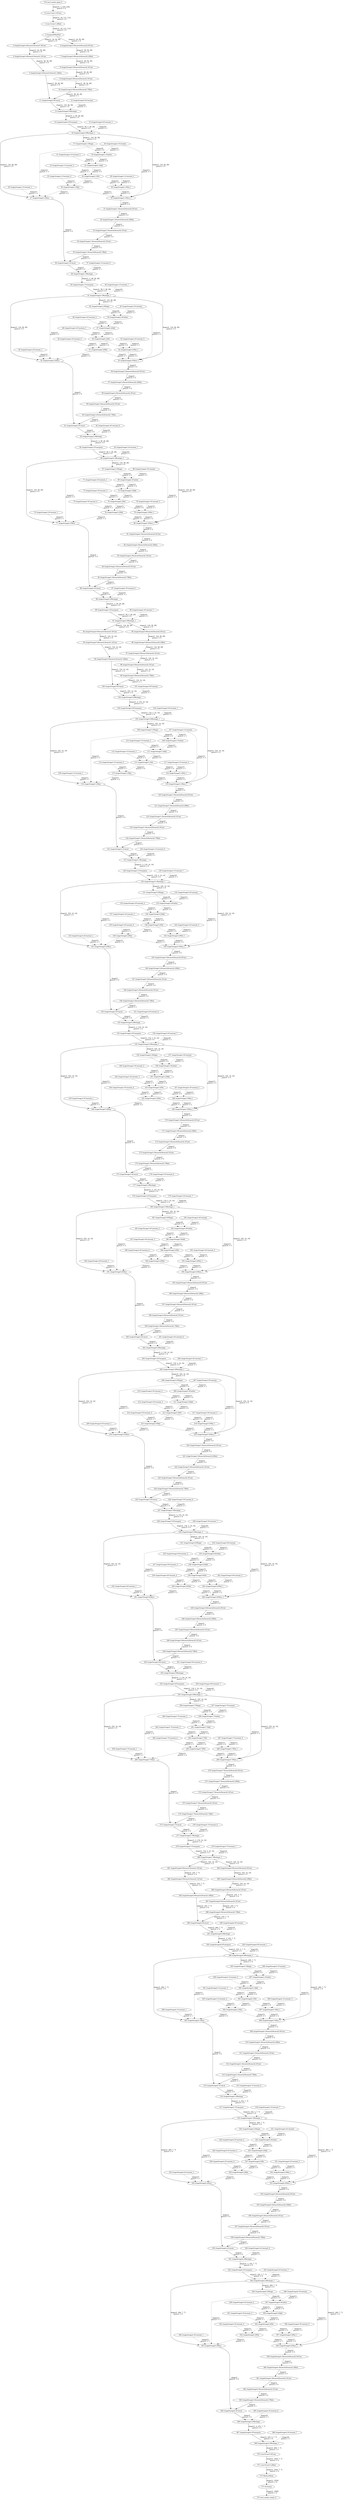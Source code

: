 strict digraph  {
"0 /conv1/conv1.0/Conv" [id=0, type=Conv];
"1 /conv1/conv1.2/Relu" [id=1, type=Relu];
"2 /maxpool/MaxPool" [id=2, type=MaxPool];
"3 /stage2/stage2.0/branch1/branch1.0/Conv" [id=3, type=Conv];
"4 /stage2/stage2.0/branch1/branch1.2/Conv" [id=4, type=Conv];
"5 /stage2/stage2.0/branch1/branch1.4/Relu" [id=5, type=Relu];
"6 /stage2/stage2.0/branch2/branch2.0/Conv" [id=6, type=Conv];
"7 /stage2/stage2.0/branch2/branch2.2/Relu" [id=7, type=Relu];
"8 /stage2/stage2.0/branch2/branch2.3/Conv" [id=8, type=Conv];
"9 /stage2/stage2.0/branch2/branch2.5/Conv" [id=9, type=Conv];
"10 /stage2/stage2.0/branch2/branch2.7/Relu" [id=10, type=Relu];
"11 /stage2/stage2.0/Concat" [id=11, type=Concat];
"12 /stage2/stage2.0/Constant" [id=12, type=Constant];
"13 /stage2/stage2.0/Reshape" [id=13, type=Reshape];
"14 /stage2/stage2.0/Transpose" [id=14, type=Transpose];
"15 /stage2/stage2.0/Constant_1" [id=15, type=Constant];
"16 /stage2/stage2.0/Reshape_1" [id=16, type=Reshape];
"17 /stage2/stage2.1/Shape" [id=17, type=Shape];
"18 /stage2/stage2.1/Constant" [id=18, type=Constant];
"19 /stage2/stage2.1/Gather" [id=19, type=Gather];
"20 /stage2/stage2.1/Constant_1" [id=20, type=Constant];
"21 /stage2/stage2.1/Constant_2" [id=21, type=Constant];
"22 /stage2/stage2.1/Add" [id=22, type=Add];
"23 /stage2/stage2.1/Constant_3" [id=23, type=Constant];
"24 /stage2/stage2.1/Div" [id=24, type=Div];
"25 /stage2/stage2.1/Constant_4" [id=25, type=Constant];
"26 /stage2/stage2.1/Mul" [id=26, type=Mul];
"27 /stage2/stage2.1/Slice" [id=27, type=Slice];
"28 /stage2/stage2.1/Constant_5" [id=28, type=Constant];
"29 /stage2/stage2.1/Mul_1" [id=29, type=Mul];
"30 /stage2/stage2.1/Slice_1" [id=30, type=Slice];
"31 /stage2/stage2.1/branch2/branch2.0/Conv" [id=31, type=Conv];
"32 /stage2/stage2.1/branch2/branch2.2/Relu" [id=32, type=Relu];
"33 /stage2/stage2.1/branch2/branch2.3/Conv" [id=33, type=Conv];
"34 /stage2/stage2.1/branch2/branch2.5/Conv" [id=34, type=Conv];
"35 /stage2/stage2.1/branch2/branch2.7/Relu" [id=35, type=Relu];
"36 /stage2/stage2.1/Concat" [id=36, type=Concat];
"37 /stage2/stage2.1/Constant_6" [id=37, type=Constant];
"38 /stage2/stage2.1/Reshape" [id=38, type=Reshape];
"39 /stage2/stage2.1/Transpose" [id=39, type=Transpose];
"40 /stage2/stage2.1/Constant_7" [id=40, type=Constant];
"41 /stage2/stage2.1/Reshape_1" [id=41, type=Reshape];
"42 /stage2/stage2.2/Shape" [id=42, type=Shape];
"43 /stage2/stage2.2/Constant" [id=43, type=Constant];
"44 /stage2/stage2.2/Gather" [id=44, type=Gather];
"45 /stage2/stage2.2/Constant_1" [id=45, type=Constant];
"46 /stage2/stage2.2/Constant_2" [id=46, type=Constant];
"47 /stage2/stage2.2/Add" [id=47, type=Add];
"48 /stage2/stage2.2/Constant_3" [id=48, type=Constant];
"49 /stage2/stage2.2/Div" [id=49, type=Div];
"50 /stage2/stage2.2/Constant_4" [id=50, type=Constant];
"51 /stage2/stage2.2/Mul" [id=51, type=Mul];
"52 /stage2/stage2.2/Slice" [id=52, type=Slice];
"53 /stage2/stage2.2/Constant_5" [id=53, type=Constant];
"54 /stage2/stage2.2/Mul_1" [id=54, type=Mul];
"55 /stage2/stage2.2/Slice_1" [id=55, type=Slice];
"56 /stage2/stage2.2/branch2/branch2.0/Conv" [id=56, type=Conv];
"57 /stage2/stage2.2/branch2/branch2.2/Relu" [id=57, type=Relu];
"58 /stage2/stage2.2/branch2/branch2.3/Conv" [id=58, type=Conv];
"59 /stage2/stage2.2/branch2/branch2.5/Conv" [id=59, type=Conv];
"60 /stage2/stage2.2/branch2/branch2.7/Relu" [id=60, type=Relu];
"61 /stage2/stage2.2/Concat" [id=61, type=Concat];
"62 /stage2/stage2.2/Constant_6" [id=62, type=Constant];
"63 /stage2/stage2.2/Reshape" [id=63, type=Reshape];
"64 /stage2/stage2.2/Transpose" [id=64, type=Transpose];
"65 /stage2/stage2.2/Constant_7" [id=65, type=Constant];
"66 /stage2/stage2.2/Reshape_1" [id=66, type=Reshape];
"67 /stage2/stage2.3/Shape" [id=67, type=Shape];
"68 /stage2/stage2.3/Constant" [id=68, type=Constant];
"69 /stage2/stage2.3/Gather" [id=69, type=Gather];
"70 /stage2/stage2.3/Constant_1" [id=70, type=Constant];
"71 /stage2/stage2.3/Constant_2" [id=71, type=Constant];
"72 /stage2/stage2.3/Add" [id=72, type=Add];
"73 /stage2/stage2.3/Constant_3" [id=73, type=Constant];
"74 /stage2/stage2.3/Div" [id=74, type=Div];
"75 /stage2/stage2.3/Constant_4" [id=75, type=Constant];
"76 /stage2/stage2.3/Mul" [id=76, type=Mul];
"77 /stage2/stage2.3/Slice" [id=77, type=Slice];
"78 /stage2/stage2.3/Constant_5" [id=78, type=Constant];
"79 /stage2/stage2.3/Mul_1" [id=79, type=Mul];
"80 /stage2/stage2.3/Slice_1" [id=80, type=Slice];
"81 /stage2/stage2.3/branch2/branch2.0/Conv" [id=81, type=Conv];
"82 /stage2/stage2.3/branch2/branch2.2/Relu" [id=82, type=Relu];
"83 /stage2/stage2.3/branch2/branch2.3/Conv" [id=83, type=Conv];
"84 /stage2/stage2.3/branch2/branch2.5/Conv" [id=84, type=Conv];
"85 /stage2/stage2.3/branch2/branch2.7/Relu" [id=85, type=Relu];
"86 /stage2/stage2.3/Concat" [id=86, type=Concat];
"87 /stage2/stage2.3/Constant_6" [id=87, type=Constant];
"88 /stage2/stage2.3/Reshape" [id=88, type=Reshape];
"89 /stage2/stage2.3/Transpose" [id=89, type=Transpose];
"90 /stage2/stage2.3/Constant_7" [id=90, type=Constant];
"91 /stage2/stage2.3/Reshape_1" [id=91, type=Reshape];
"92 /stage3/stage3.0/branch1/branch1.0/Conv" [id=92, type=Conv];
"93 /stage3/stage3.0/branch1/branch1.2/Conv" [id=93, type=Conv];
"94 /stage3/stage3.0/branch1/branch1.4/Relu" [id=94, type=Relu];
"95 /stage3/stage3.0/branch2/branch2.0/Conv" [id=95, type=Conv];
"96 /stage3/stage3.0/branch2/branch2.2/Relu" [id=96, type=Relu];
"97 /stage3/stage3.0/branch2/branch2.3/Conv" [id=97, type=Conv];
"98 /stage3/stage3.0/branch2/branch2.5/Conv" [id=98, type=Conv];
"99 /stage3/stage3.0/branch2/branch2.7/Relu" [id=99, type=Relu];
"100 /stage3/stage3.0/Concat" [id=100, type=Concat];
"101 /stage3/stage3.0/Constant" [id=101, type=Constant];
"102 /stage3/stage3.0/Reshape" [id=102, type=Reshape];
"103 /stage3/stage3.0/Transpose" [id=103, type=Transpose];
"104 /stage3/stage3.0/Constant_1" [id=104, type=Constant];
"105 /stage3/stage3.0/Reshape_1" [id=105, type=Reshape];
"106 /stage3/stage3.1/Shape" [id=106, type=Shape];
"107 /stage3/stage3.1/Constant" [id=107, type=Constant];
"108 /stage3/stage3.1/Gather" [id=108, type=Gather];
"109 /stage3/stage3.1/Constant_1" [id=109, type=Constant];
"110 /stage3/stage3.1/Constant_2" [id=110, type=Constant];
"111 /stage3/stage3.1/Add" [id=111, type=Add];
"112 /stage3/stage3.1/Constant_3" [id=112, type=Constant];
"113 /stage3/stage3.1/Div" [id=113, type=Div];
"114 /stage3/stage3.1/Constant_4" [id=114, type=Constant];
"115 /stage3/stage3.1/Mul" [id=115, type=Mul];
"116 /stage3/stage3.1/Slice" [id=116, type=Slice];
"117 /stage3/stage3.1/Constant_5" [id=117, type=Constant];
"118 /stage3/stage3.1/Mul_1" [id=118, type=Mul];
"119 /stage3/stage3.1/Slice_1" [id=119, type=Slice];
"120 /stage3/stage3.1/branch2/branch2.0/Conv" [id=120, type=Conv];
"121 /stage3/stage3.1/branch2/branch2.2/Relu" [id=121, type=Relu];
"122 /stage3/stage3.1/branch2/branch2.3/Conv" [id=122, type=Conv];
"123 /stage3/stage3.1/branch2/branch2.5/Conv" [id=123, type=Conv];
"124 /stage3/stage3.1/branch2/branch2.7/Relu" [id=124, type=Relu];
"125 /stage3/stage3.1/Concat" [id=125, type=Concat];
"126 /stage3/stage3.1/Constant_6" [id=126, type=Constant];
"127 /stage3/stage3.1/Reshape" [id=127, type=Reshape];
"128 /stage3/stage3.1/Transpose" [id=128, type=Transpose];
"129 /stage3/stage3.1/Constant_7" [id=129, type=Constant];
"130 /stage3/stage3.1/Reshape_1" [id=130, type=Reshape];
"131 /stage3/stage3.2/Shape" [id=131, type=Shape];
"132 /stage3/stage3.2/Constant" [id=132, type=Constant];
"133 /stage3/stage3.2/Gather" [id=133, type=Gather];
"134 /stage3/stage3.2/Constant_1" [id=134, type=Constant];
"135 /stage3/stage3.2/Constant_2" [id=135, type=Constant];
"136 /stage3/stage3.2/Add" [id=136, type=Add];
"137 /stage3/stage3.2/Constant_3" [id=137, type=Constant];
"138 /stage3/stage3.2/Div" [id=138, type=Div];
"139 /stage3/stage3.2/Constant_4" [id=139, type=Constant];
"140 /stage3/stage3.2/Mul" [id=140, type=Mul];
"141 /stage3/stage3.2/Slice" [id=141, type=Slice];
"142 /stage3/stage3.2/Constant_5" [id=142, type=Constant];
"143 /stage3/stage3.2/Mul_1" [id=143, type=Mul];
"144 /stage3/stage3.2/Slice_1" [id=144, type=Slice];
"145 /stage3/stage3.2/branch2/branch2.0/Conv" [id=145, type=Conv];
"146 /stage3/stage3.2/branch2/branch2.2/Relu" [id=146, type=Relu];
"147 /stage3/stage3.2/branch2/branch2.3/Conv" [id=147, type=Conv];
"148 /stage3/stage3.2/branch2/branch2.5/Conv" [id=148, type=Conv];
"149 /stage3/stage3.2/branch2/branch2.7/Relu" [id=149, type=Relu];
"150 /stage3/stage3.2/Concat" [id=150, type=Concat];
"151 /stage3/stage3.2/Constant_6" [id=151, type=Constant];
"152 /stage3/stage3.2/Reshape" [id=152, type=Reshape];
"153 /stage3/stage3.2/Transpose" [id=153, type=Transpose];
"154 /stage3/stage3.2/Constant_7" [id=154, type=Constant];
"155 /stage3/stage3.2/Reshape_1" [id=155, type=Reshape];
"156 /stage3/stage3.3/Shape" [id=156, type=Shape];
"157 /stage3/stage3.3/Constant" [id=157, type=Constant];
"158 /stage3/stage3.3/Gather" [id=158, type=Gather];
"159 /stage3/stage3.3/Constant_1" [id=159, type=Constant];
"160 /stage3/stage3.3/Constant_2" [id=160, type=Constant];
"161 /stage3/stage3.3/Add" [id=161, type=Add];
"162 /stage3/stage3.3/Constant_3" [id=162, type=Constant];
"163 /stage3/stage3.3/Div" [id=163, type=Div];
"164 /stage3/stage3.3/Constant_4" [id=164, type=Constant];
"165 /stage3/stage3.3/Mul" [id=165, type=Mul];
"166 /stage3/stage3.3/Slice" [id=166, type=Slice];
"167 /stage3/stage3.3/Constant_5" [id=167, type=Constant];
"168 /stage3/stage3.3/Mul_1" [id=168, type=Mul];
"169 /stage3/stage3.3/Slice_1" [id=169, type=Slice];
"170 /stage3/stage3.3/branch2/branch2.0/Conv" [id=170, type=Conv];
"171 /stage3/stage3.3/branch2/branch2.2/Relu" [id=171, type=Relu];
"172 /stage3/stage3.3/branch2/branch2.3/Conv" [id=172, type=Conv];
"173 /stage3/stage3.3/branch2/branch2.5/Conv" [id=173, type=Conv];
"174 /stage3/stage3.3/branch2/branch2.7/Relu" [id=174, type=Relu];
"175 /stage3/stage3.3/Concat" [id=175, type=Concat];
"176 /stage3/stage3.3/Constant_6" [id=176, type=Constant];
"177 /stage3/stage3.3/Reshape" [id=177, type=Reshape];
"178 /stage3/stage3.3/Transpose" [id=178, type=Transpose];
"179 /stage3/stage3.3/Constant_7" [id=179, type=Constant];
"180 /stage3/stage3.3/Reshape_1" [id=180, type=Reshape];
"181 /stage3/stage3.4/Shape" [id=181, type=Shape];
"182 /stage3/stage3.4/Constant" [id=182, type=Constant];
"183 /stage3/stage3.4/Gather" [id=183, type=Gather];
"184 /stage3/stage3.4/Constant_1" [id=184, type=Constant];
"185 /stage3/stage3.4/Constant_2" [id=185, type=Constant];
"186 /stage3/stage3.4/Add" [id=186, type=Add];
"187 /stage3/stage3.4/Constant_3" [id=187, type=Constant];
"188 /stage3/stage3.4/Div" [id=188, type=Div];
"189 /stage3/stage3.4/Constant_4" [id=189, type=Constant];
"190 /stage3/stage3.4/Mul" [id=190, type=Mul];
"191 /stage3/stage3.4/Slice" [id=191, type=Slice];
"192 /stage3/stage3.4/Constant_5" [id=192, type=Constant];
"193 /stage3/stage3.4/Mul_1" [id=193, type=Mul];
"194 /stage3/stage3.4/Slice_1" [id=194, type=Slice];
"195 /stage3/stage3.4/branch2/branch2.0/Conv" [id=195, type=Conv];
"196 /stage3/stage3.4/branch2/branch2.2/Relu" [id=196, type=Relu];
"197 /stage3/stage3.4/branch2/branch2.3/Conv" [id=197, type=Conv];
"198 /stage3/stage3.4/branch2/branch2.5/Conv" [id=198, type=Conv];
"199 /stage3/stage3.4/branch2/branch2.7/Relu" [id=199, type=Relu];
"200 /stage3/stage3.4/Concat" [id=200, type=Concat];
"201 /stage3/stage3.4/Constant_6" [id=201, type=Constant];
"202 /stage3/stage3.4/Reshape" [id=202, type=Reshape];
"203 /stage3/stage3.4/Transpose" [id=203, type=Transpose];
"204 /stage3/stage3.4/Constant_7" [id=204, type=Constant];
"205 /stage3/stage3.4/Reshape_1" [id=205, type=Reshape];
"206 /stage3/stage3.5/Shape" [id=206, type=Shape];
"207 /stage3/stage3.5/Constant" [id=207, type=Constant];
"208 /stage3/stage3.5/Gather" [id=208, type=Gather];
"209 /stage3/stage3.5/Constant_1" [id=209, type=Constant];
"210 /stage3/stage3.5/Constant_2" [id=210, type=Constant];
"211 /stage3/stage3.5/Add" [id=211, type=Add];
"212 /stage3/stage3.5/Constant_3" [id=212, type=Constant];
"213 /stage3/stage3.5/Div" [id=213, type=Div];
"214 /stage3/stage3.5/Constant_4" [id=214, type=Constant];
"215 /stage3/stage3.5/Mul" [id=215, type=Mul];
"216 /stage3/stage3.5/Slice" [id=216, type=Slice];
"217 /stage3/stage3.5/Constant_5" [id=217, type=Constant];
"218 /stage3/stage3.5/Mul_1" [id=218, type=Mul];
"219 /stage3/stage3.5/Slice_1" [id=219, type=Slice];
"220 /stage3/stage3.5/branch2/branch2.0/Conv" [id=220, type=Conv];
"221 /stage3/stage3.5/branch2/branch2.2/Relu" [id=221, type=Relu];
"222 /stage3/stage3.5/branch2/branch2.3/Conv" [id=222, type=Conv];
"223 /stage3/stage3.5/branch2/branch2.5/Conv" [id=223, type=Conv];
"224 /stage3/stage3.5/branch2/branch2.7/Relu" [id=224, type=Relu];
"225 /stage3/stage3.5/Concat" [id=225, type=Concat];
"226 /stage3/stage3.5/Constant_6" [id=226, type=Constant];
"227 /stage3/stage3.5/Reshape" [id=227, type=Reshape];
"228 /stage3/stage3.5/Transpose" [id=228, type=Transpose];
"229 /stage3/stage3.5/Constant_7" [id=229, type=Constant];
"230 /stage3/stage3.5/Reshape_1" [id=230, type=Reshape];
"231 /stage3/stage3.6/Shape" [id=231, type=Shape];
"232 /stage3/stage3.6/Constant" [id=232, type=Constant];
"233 /stage3/stage3.6/Gather" [id=233, type=Gather];
"234 /stage3/stage3.6/Constant_1" [id=234, type=Constant];
"235 /stage3/stage3.6/Constant_2" [id=235, type=Constant];
"236 /stage3/stage3.6/Add" [id=236, type=Add];
"237 /stage3/stage3.6/Constant_3" [id=237, type=Constant];
"238 /stage3/stage3.6/Div" [id=238, type=Div];
"239 /stage3/stage3.6/Constant_4" [id=239, type=Constant];
"240 /stage3/stage3.6/Mul" [id=240, type=Mul];
"241 /stage3/stage3.6/Slice" [id=241, type=Slice];
"242 /stage3/stage3.6/Constant_5" [id=242, type=Constant];
"243 /stage3/stage3.6/Mul_1" [id=243, type=Mul];
"244 /stage3/stage3.6/Slice_1" [id=244, type=Slice];
"245 /stage3/stage3.6/branch2/branch2.0/Conv" [id=245, type=Conv];
"246 /stage3/stage3.6/branch2/branch2.2/Relu" [id=246, type=Relu];
"247 /stage3/stage3.6/branch2/branch2.3/Conv" [id=247, type=Conv];
"248 /stage3/stage3.6/branch2/branch2.5/Conv" [id=248, type=Conv];
"249 /stage3/stage3.6/branch2/branch2.7/Relu" [id=249, type=Relu];
"250 /stage3/stage3.6/Concat" [id=250, type=Concat];
"251 /stage3/stage3.6/Constant_6" [id=251, type=Constant];
"252 /stage3/stage3.6/Reshape" [id=252, type=Reshape];
"253 /stage3/stage3.6/Transpose" [id=253, type=Transpose];
"254 /stage3/stage3.6/Constant_7" [id=254, type=Constant];
"255 /stage3/stage3.6/Reshape_1" [id=255, type=Reshape];
"256 /stage3/stage3.7/Shape" [id=256, type=Shape];
"257 /stage3/stage3.7/Constant" [id=257, type=Constant];
"258 /stage3/stage3.7/Gather" [id=258, type=Gather];
"259 /stage3/stage3.7/Constant_1" [id=259, type=Constant];
"260 /stage3/stage3.7/Constant_2" [id=260, type=Constant];
"261 /stage3/stage3.7/Add" [id=261, type=Add];
"262 /stage3/stage3.7/Constant_3" [id=262, type=Constant];
"263 /stage3/stage3.7/Div" [id=263, type=Div];
"264 /stage3/stage3.7/Constant_4" [id=264, type=Constant];
"265 /stage3/stage3.7/Mul" [id=265, type=Mul];
"266 /stage3/stage3.7/Slice" [id=266, type=Slice];
"267 /stage3/stage3.7/Constant_5" [id=267, type=Constant];
"268 /stage3/stage3.7/Mul_1" [id=268, type=Mul];
"269 /stage3/stage3.7/Slice_1" [id=269, type=Slice];
"270 /stage3/stage3.7/branch2/branch2.0/Conv" [id=270, type=Conv];
"271 /stage3/stage3.7/branch2/branch2.2/Relu" [id=271, type=Relu];
"272 /stage3/stage3.7/branch2/branch2.3/Conv" [id=272, type=Conv];
"273 /stage3/stage3.7/branch2/branch2.5/Conv" [id=273, type=Conv];
"274 /stage3/stage3.7/branch2/branch2.7/Relu" [id=274, type=Relu];
"275 /stage3/stage3.7/Concat" [id=275, type=Concat];
"276 /stage3/stage3.7/Constant_6" [id=276, type=Constant];
"277 /stage3/stage3.7/Reshape" [id=277, type=Reshape];
"278 /stage3/stage3.7/Transpose" [id=278, type=Transpose];
"279 /stage3/stage3.7/Constant_7" [id=279, type=Constant];
"280 /stage3/stage3.7/Reshape_1" [id=280, type=Reshape];
"281 /stage4/stage4.0/branch1/branch1.0/Conv" [id=281, type=Conv];
"282 /stage4/stage4.0/branch1/branch1.2/Conv" [id=282, type=Conv];
"283 /stage4/stage4.0/branch1/branch1.4/Relu" [id=283, type=Relu];
"284 /stage4/stage4.0/branch2/branch2.0/Conv" [id=284, type=Conv];
"285 /stage4/stage4.0/branch2/branch2.2/Relu" [id=285, type=Relu];
"286 /stage4/stage4.0/branch2/branch2.3/Conv" [id=286, type=Conv];
"287 /stage4/stage4.0/branch2/branch2.5/Conv" [id=287, type=Conv];
"288 /stage4/stage4.0/branch2/branch2.7/Relu" [id=288, type=Relu];
"289 /stage4/stage4.0/Concat" [id=289, type=Concat];
"290 /stage4/stage4.0/Constant" [id=290, type=Constant];
"291 /stage4/stage4.0/Reshape" [id=291, type=Reshape];
"292 /stage4/stage4.0/Transpose" [id=292, type=Transpose];
"293 /stage4/stage4.0/Constant_1" [id=293, type=Constant];
"294 /stage4/stage4.0/Reshape_1" [id=294, type=Reshape];
"295 /stage4/stage4.1/Shape" [id=295, type=Shape];
"296 /stage4/stage4.1/Constant" [id=296, type=Constant];
"297 /stage4/stage4.1/Gather" [id=297, type=Gather];
"298 /stage4/stage4.1/Constant_1" [id=298, type=Constant];
"299 /stage4/stage4.1/Constant_2" [id=299, type=Constant];
"300 /stage4/stage4.1/Add" [id=300, type=Add];
"301 /stage4/stage4.1/Constant_3" [id=301, type=Constant];
"302 /stage4/stage4.1/Div" [id=302, type=Div];
"303 /stage4/stage4.1/Constant_4" [id=303, type=Constant];
"304 /stage4/stage4.1/Mul" [id=304, type=Mul];
"305 /stage4/stage4.1/Slice" [id=305, type=Slice];
"306 /stage4/stage4.1/Constant_5" [id=306, type=Constant];
"307 /stage4/stage4.1/Mul_1" [id=307, type=Mul];
"308 /stage4/stage4.1/Slice_1" [id=308, type=Slice];
"309 /stage4/stage4.1/branch2/branch2.0/Conv" [id=309, type=Conv];
"310 /stage4/stage4.1/branch2/branch2.2/Relu" [id=310, type=Relu];
"311 /stage4/stage4.1/branch2/branch2.3/Conv" [id=311, type=Conv];
"312 /stage4/stage4.1/branch2/branch2.5/Conv" [id=312, type=Conv];
"313 /stage4/stage4.1/branch2/branch2.7/Relu" [id=313, type=Relu];
"314 /stage4/stage4.1/Concat" [id=314, type=Concat];
"315 /stage4/stage4.1/Constant_6" [id=315, type=Constant];
"316 /stage4/stage4.1/Reshape" [id=316, type=Reshape];
"317 /stage4/stage4.1/Transpose" [id=317, type=Transpose];
"318 /stage4/stage4.1/Constant_7" [id=318, type=Constant];
"319 /stage4/stage4.1/Reshape_1" [id=319, type=Reshape];
"320 /stage4/stage4.2/Shape" [id=320, type=Shape];
"321 /stage4/stage4.2/Constant" [id=321, type=Constant];
"322 /stage4/stage4.2/Gather" [id=322, type=Gather];
"323 /stage4/stage4.2/Constant_1" [id=323, type=Constant];
"324 /stage4/stage4.2/Constant_2" [id=324, type=Constant];
"325 /stage4/stage4.2/Add" [id=325, type=Add];
"326 /stage4/stage4.2/Constant_3" [id=326, type=Constant];
"327 /stage4/stage4.2/Div" [id=327, type=Div];
"328 /stage4/stage4.2/Constant_4" [id=328, type=Constant];
"329 /stage4/stage4.2/Mul" [id=329, type=Mul];
"330 /stage4/stage4.2/Slice" [id=330, type=Slice];
"331 /stage4/stage4.2/Constant_5" [id=331, type=Constant];
"332 /stage4/stage4.2/Mul_1" [id=332, type=Mul];
"333 /stage4/stage4.2/Slice_1" [id=333, type=Slice];
"334 /stage4/stage4.2/branch2/branch2.0/Conv" [id=334, type=Conv];
"335 /stage4/stage4.2/branch2/branch2.2/Relu" [id=335, type=Relu];
"336 /stage4/stage4.2/branch2/branch2.3/Conv" [id=336, type=Conv];
"337 /stage4/stage4.2/branch2/branch2.5/Conv" [id=337, type=Conv];
"338 /stage4/stage4.2/branch2/branch2.7/Relu" [id=338, type=Relu];
"339 /stage4/stage4.2/Concat" [id=339, type=Concat];
"340 /stage4/stage4.2/Constant_6" [id=340, type=Constant];
"341 /stage4/stage4.2/Reshape" [id=341, type=Reshape];
"342 /stage4/stage4.2/Transpose" [id=342, type=Transpose];
"343 /stage4/stage4.2/Constant_7" [id=343, type=Constant];
"344 /stage4/stage4.2/Reshape_1" [id=344, type=Reshape];
"345 /stage4/stage4.3/Shape" [id=345, type=Shape];
"346 /stage4/stage4.3/Constant" [id=346, type=Constant];
"347 /stage4/stage4.3/Gather" [id=347, type=Gather];
"348 /stage4/stage4.3/Constant_1" [id=348, type=Constant];
"349 /stage4/stage4.3/Constant_2" [id=349, type=Constant];
"350 /stage4/stage4.3/Add" [id=350, type=Add];
"351 /stage4/stage4.3/Constant_3" [id=351, type=Constant];
"352 /stage4/stage4.3/Div" [id=352, type=Div];
"353 /stage4/stage4.3/Constant_4" [id=353, type=Constant];
"354 /stage4/stage4.3/Mul" [id=354, type=Mul];
"355 /stage4/stage4.3/Slice" [id=355, type=Slice];
"356 /stage4/stage4.3/Constant_5" [id=356, type=Constant];
"357 /stage4/stage4.3/Mul_1" [id=357, type=Mul];
"358 /stage4/stage4.3/Slice_1" [id=358, type=Slice];
"359 /stage4/stage4.3/branch2/branch2.0/Conv" [id=359, type=Conv];
"360 /stage4/stage4.3/branch2/branch2.2/Relu" [id=360, type=Relu];
"361 /stage4/stage4.3/branch2/branch2.3/Conv" [id=361, type=Conv];
"362 /stage4/stage4.3/branch2/branch2.5/Conv" [id=362, type=Conv];
"363 /stage4/stage4.3/branch2/branch2.7/Relu" [id=363, type=Relu];
"364 /stage4/stage4.3/Concat" [id=364, type=Concat];
"365 /stage4/stage4.3/Constant_6" [id=365, type=Constant];
"366 /stage4/stage4.3/Reshape" [id=366, type=Reshape];
"367 /stage4/stage4.3/Transpose" [id=367, type=Transpose];
"368 /stage4/stage4.3/Constant_7" [id=368, type=Constant];
"369 /stage4/stage4.3/Reshape_1" [id=369, type=Reshape];
"370 /conv5/conv5.0/Conv" [id=370, type=Conv];
"371 /conv5/conv5.2/Relu" [id=371, type=Relu];
"372 /ReduceMean" [id=372, type=ReduceMean];
"373 /fc/Gemm" [id=373, type=Gemm];
"374 nncf_model_input_0" [id=374, type=nncf_model_input];
"375 nncf_model_output_0" [id=375, type=nncf_model_output];
"0 /conv1/conv1.0/Conv" -> "1 /conv1/conv1.2/Relu"  [label="shape:[1, 24, 112, 112]\nports:0 -> 0", style=solid];
"1 /conv1/conv1.2/Relu" -> "2 /maxpool/MaxPool"  [label="shape:[1, 24, 112, 112]\nports:0 -> 0", style=solid];
"2 /maxpool/MaxPool" -> "3 /stage2/stage2.0/branch1/branch1.0/Conv"  [label="shape:[1, 24, 56, 56]\nports:0 -> 0", style=solid];
"2 /maxpool/MaxPool" -> "6 /stage2/stage2.0/branch2/branch2.0/Conv"  [label="shape:[1, 24, 56, 56]\nports:0 -> 0", style=solid];
"3 /stage2/stage2.0/branch1/branch1.0/Conv" -> "4 /stage2/stage2.0/branch1/branch1.2/Conv"  [label="shape:[1, 24, 28, 28]\nports:0 -> 0", style=solid];
"4 /stage2/stage2.0/branch1/branch1.2/Conv" -> "5 /stage2/stage2.0/branch1/branch1.4/Relu"  [label="shape:[1, 58, 28, 28]\nports:0 -> 0", style=solid];
"5 /stage2/stage2.0/branch1/branch1.4/Relu" -> "11 /stage2/stage2.0/Concat"  [label="shape:[1, 58, 28, 28]\nports:0 -> 0", style=solid];
"6 /stage2/stage2.0/branch2/branch2.0/Conv" -> "7 /stage2/stage2.0/branch2/branch2.2/Relu"  [label="shape:[1, 58, 56, 56]\nports:0 -> 0", style=solid];
"7 /stage2/stage2.0/branch2/branch2.2/Relu" -> "8 /stage2/stage2.0/branch2/branch2.3/Conv"  [label="shape:[1, 58, 56, 56]\nports:0 -> 0", style=solid];
"8 /stage2/stage2.0/branch2/branch2.3/Conv" -> "9 /stage2/stage2.0/branch2/branch2.5/Conv"  [label="shape:[1, 58, 28, 28]\nports:0 -> 0", style=solid];
"9 /stage2/stage2.0/branch2/branch2.5/Conv" -> "10 /stage2/stage2.0/branch2/branch2.7/Relu"  [label="shape:[1, 58, 28, 28]\nports:0 -> 0", style=solid];
"10 /stage2/stage2.0/branch2/branch2.7/Relu" -> "11 /stage2/stage2.0/Concat"  [label="shape:[1, 58, 28, 28]\nports:0 -> 1", style=solid];
"11 /stage2/stage2.0/Concat" -> "13 /stage2/stage2.0/Reshape"  [label="shape:[1, 116, 28, 28]\nports:0 -> 0", style=solid];
"12 /stage2/stage2.0/Constant" -> "13 /stage2/stage2.0/Reshape"  [label="shape:[5]\nports:0 -> 1", style=dashed];
"13 /stage2/stage2.0/Reshape" -> "14 /stage2/stage2.0/Transpose"  [label="shape:[1, 2, 58, 28, 28]\nports:0 -> 0", style=solid];
"14 /stage2/stage2.0/Transpose" -> "16 /stage2/stage2.0/Reshape_1"  [label="shape:[1, 58, 2, 28, 28]\nports:0 -> 0", style=solid];
"15 /stage2/stage2.0/Constant_1" -> "16 /stage2/stage2.0/Reshape_1"  [label="shape:[4]\nports:0 -> 1", style=dashed];
"16 /stage2/stage2.0/Reshape_1" -> "17 /stage2/stage2.1/Shape"  [label="shape:[1, 116, 28, 28]\nports:0 -> 0", style=solid];
"16 /stage2/stage2.0/Reshape_1" -> "27 /stage2/stage2.1/Slice"  [label="shape:[1, 116, 28, 28]\nports:0 -> 0", style=solid];
"16 /stage2/stage2.0/Reshape_1" -> "30 /stage2/stage2.1/Slice_1"  [label="shape:[1, 116, 28, 28]\nports:0 -> 0", style=solid];
"17 /stage2/stage2.1/Shape" -> "19 /stage2/stage2.1/Gather"  [label="shape:[4]\nports:0 -> 0", style=dashed];
"18 /stage2/stage2.1/Constant" -> "19 /stage2/stage2.1/Gather"  [label="shape:[1]\nports:0 -> 1", style=dashed];
"18 /stage2/stage2.1/Constant" -> "27 /stage2/stage2.1/Slice"  [label="shape:[1]\nports:0 -> 3", style=dashed];
"18 /stage2/stage2.1/Constant" -> "30 /stage2/stage2.1/Slice_1"  [label="shape:[1]\nports:0 -> 3", style=dashed];
"19 /stage2/stage2.1/Gather" -> "22 /stage2/stage2.1/Add"  [label="shape:[1]\nports:0 -> 0", style=dashed];
"20 /stage2/stage2.1/Constant_1" -> "27 /stage2/stage2.1/Slice"  [label="shape:[1]\nports:0 -> 1", style=dashed];
"21 /stage2/stage2.1/Constant_2" -> "22 /stage2/stage2.1/Add"  [label="shape:[1]\nports:0 -> 1", style=dashed];
"22 /stage2/stage2.1/Add" -> "24 /stage2/stage2.1/Div"  [label="shape:[1]\nports:0 -> 0", style=dashed];
"23 /stage2/stage2.1/Constant_3" -> "24 /stage2/stage2.1/Div"  [label="shape:[1]\nports:0 -> 1", style=dashed];
"24 /stage2/stage2.1/Div" -> "26 /stage2/stage2.1/Mul"  [label="shape:[1]\nports:0 -> 0", style=dashed];
"24 /stage2/stage2.1/Div" -> "29 /stage2/stage2.1/Mul_1"  [label="shape:[1]\nports:0 -> 0", style=dashed];
"25 /stage2/stage2.1/Constant_4" -> "26 /stage2/stage2.1/Mul"  [label="shape:[1]\nports:0 -> 1", style=dashed];
"26 /stage2/stage2.1/Mul" -> "27 /stage2/stage2.1/Slice"  [label="shape:[1]\nports:0 -> 2", style=dashed];
"26 /stage2/stage2.1/Mul" -> "30 /stage2/stage2.1/Slice_1"  [label="shape:[1]\nports:0 -> 1", style=dashed];
"27 /stage2/stage2.1/Slice" -> "36 /stage2/stage2.1/Concat"  [label="shape:[]\nports:0 -> 0", style=solid];
"28 /stage2/stage2.1/Constant_5" -> "29 /stage2/stage2.1/Mul_1"  [label="shape:[1]\nports:0 -> 1", style=dashed];
"29 /stage2/stage2.1/Mul_1" -> "30 /stage2/stage2.1/Slice_1"  [label="shape:[1]\nports:0 -> 2", style=dashed];
"30 /stage2/stage2.1/Slice_1" -> "31 /stage2/stage2.1/branch2/branch2.0/Conv"  [label="shape:[]\nports:0 -> 0", style=solid];
"31 /stage2/stage2.1/branch2/branch2.0/Conv" -> "32 /stage2/stage2.1/branch2/branch2.2/Relu"  [label="shape:[]\nports:0 -> 0", style=solid];
"32 /stage2/stage2.1/branch2/branch2.2/Relu" -> "33 /stage2/stage2.1/branch2/branch2.3/Conv"  [label="shape:[]\nports:0 -> 0", style=solid];
"33 /stage2/stage2.1/branch2/branch2.3/Conv" -> "34 /stage2/stage2.1/branch2/branch2.5/Conv"  [label="shape:[]\nports:0 -> 0", style=solid];
"34 /stage2/stage2.1/branch2/branch2.5/Conv" -> "35 /stage2/stage2.1/branch2/branch2.7/Relu"  [label="shape:[]\nports:0 -> 0", style=solid];
"35 /stage2/stage2.1/branch2/branch2.7/Relu" -> "36 /stage2/stage2.1/Concat"  [label="shape:[]\nports:0 -> 1", style=solid];
"36 /stage2/stage2.1/Concat" -> "38 /stage2/stage2.1/Reshape"  [label="shape:[]\nports:0 -> 0", style=solid];
"37 /stage2/stage2.1/Constant_6" -> "38 /stage2/stage2.1/Reshape"  [label="shape:[5]\nports:0 -> 1", style=dashed];
"38 /stage2/stage2.1/Reshape" -> "39 /stage2/stage2.1/Transpose"  [label="shape:[1, 2, 58, 28, 28]\nports:0 -> 0", style=solid];
"39 /stage2/stage2.1/Transpose" -> "41 /stage2/stage2.1/Reshape_1"  [label="shape:[1, 58, 2, 28, 28]\nports:0 -> 0", style=solid];
"40 /stage2/stage2.1/Constant_7" -> "41 /stage2/stage2.1/Reshape_1"  [label="shape:[4]\nports:0 -> 1", style=dashed];
"41 /stage2/stage2.1/Reshape_1" -> "42 /stage2/stage2.2/Shape"  [label="shape:[1, 116, 28, 28]\nports:0 -> 0", style=solid];
"41 /stage2/stage2.1/Reshape_1" -> "52 /stage2/stage2.2/Slice"  [label="shape:[1, 116, 28, 28]\nports:0 -> 0", style=solid];
"41 /stage2/stage2.1/Reshape_1" -> "55 /stage2/stage2.2/Slice_1"  [label="shape:[1, 116, 28, 28]\nports:0 -> 0", style=solid];
"42 /stage2/stage2.2/Shape" -> "44 /stage2/stage2.2/Gather"  [label="shape:[4]\nports:0 -> 0", style=dashed];
"43 /stage2/stage2.2/Constant" -> "44 /stage2/stage2.2/Gather"  [label="shape:[1]\nports:0 -> 1", style=dashed];
"43 /stage2/stage2.2/Constant" -> "52 /stage2/stage2.2/Slice"  [label="shape:[1]\nports:0 -> 3", style=dashed];
"43 /stage2/stage2.2/Constant" -> "55 /stage2/stage2.2/Slice_1"  [label="shape:[1]\nports:0 -> 3", style=dashed];
"44 /stage2/stage2.2/Gather" -> "47 /stage2/stage2.2/Add"  [label="shape:[1]\nports:0 -> 0", style=dashed];
"45 /stage2/stage2.2/Constant_1" -> "52 /stage2/stage2.2/Slice"  [label="shape:[1]\nports:0 -> 1", style=dashed];
"46 /stage2/stage2.2/Constant_2" -> "47 /stage2/stage2.2/Add"  [label="shape:[1]\nports:0 -> 1", style=dashed];
"47 /stage2/stage2.2/Add" -> "49 /stage2/stage2.2/Div"  [label="shape:[1]\nports:0 -> 0", style=dashed];
"48 /stage2/stage2.2/Constant_3" -> "49 /stage2/stage2.2/Div"  [label="shape:[1]\nports:0 -> 1", style=dashed];
"49 /stage2/stage2.2/Div" -> "51 /stage2/stage2.2/Mul"  [label="shape:[1]\nports:0 -> 0", style=dashed];
"49 /stage2/stage2.2/Div" -> "54 /stage2/stage2.2/Mul_1"  [label="shape:[1]\nports:0 -> 0", style=dashed];
"50 /stage2/stage2.2/Constant_4" -> "51 /stage2/stage2.2/Mul"  [label="shape:[1]\nports:0 -> 1", style=dashed];
"51 /stage2/stage2.2/Mul" -> "52 /stage2/stage2.2/Slice"  [label="shape:[1]\nports:0 -> 2", style=dashed];
"51 /stage2/stage2.2/Mul" -> "55 /stage2/stage2.2/Slice_1"  [label="shape:[1]\nports:0 -> 1", style=dashed];
"52 /stage2/stage2.2/Slice" -> "61 /stage2/stage2.2/Concat"  [label="shape:[]\nports:0 -> 0", style=solid];
"53 /stage2/stage2.2/Constant_5" -> "54 /stage2/stage2.2/Mul_1"  [label="shape:[1]\nports:0 -> 1", style=dashed];
"54 /stage2/stage2.2/Mul_1" -> "55 /stage2/stage2.2/Slice_1"  [label="shape:[1]\nports:0 -> 2", style=dashed];
"55 /stage2/stage2.2/Slice_1" -> "56 /stage2/stage2.2/branch2/branch2.0/Conv"  [label="shape:[]\nports:0 -> 0", style=solid];
"56 /stage2/stage2.2/branch2/branch2.0/Conv" -> "57 /stage2/stage2.2/branch2/branch2.2/Relu"  [label="shape:[]\nports:0 -> 0", style=solid];
"57 /stage2/stage2.2/branch2/branch2.2/Relu" -> "58 /stage2/stage2.2/branch2/branch2.3/Conv"  [label="shape:[]\nports:0 -> 0", style=solid];
"58 /stage2/stage2.2/branch2/branch2.3/Conv" -> "59 /stage2/stage2.2/branch2/branch2.5/Conv"  [label="shape:[]\nports:0 -> 0", style=solid];
"59 /stage2/stage2.2/branch2/branch2.5/Conv" -> "60 /stage2/stage2.2/branch2/branch2.7/Relu"  [label="shape:[]\nports:0 -> 0", style=solid];
"60 /stage2/stage2.2/branch2/branch2.7/Relu" -> "61 /stage2/stage2.2/Concat"  [label="shape:[]\nports:0 -> 1", style=solid];
"61 /stage2/stage2.2/Concat" -> "63 /stage2/stage2.2/Reshape"  [label="shape:[]\nports:0 -> 0", style=solid];
"62 /stage2/stage2.2/Constant_6" -> "63 /stage2/stage2.2/Reshape"  [label="shape:[5]\nports:0 -> 1", style=dashed];
"63 /stage2/stage2.2/Reshape" -> "64 /stage2/stage2.2/Transpose"  [label="shape:[1, 2, 58, 28, 28]\nports:0 -> 0", style=solid];
"64 /stage2/stage2.2/Transpose" -> "66 /stage2/stage2.2/Reshape_1"  [label="shape:[1, 58, 2, 28, 28]\nports:0 -> 0", style=solid];
"65 /stage2/stage2.2/Constant_7" -> "66 /stage2/stage2.2/Reshape_1"  [label="shape:[4]\nports:0 -> 1", style=dashed];
"66 /stage2/stage2.2/Reshape_1" -> "67 /stage2/stage2.3/Shape"  [label="shape:[1, 116, 28, 28]\nports:0 -> 0", style=solid];
"66 /stage2/stage2.2/Reshape_1" -> "77 /stage2/stage2.3/Slice"  [label="shape:[1, 116, 28, 28]\nports:0 -> 0", style=solid];
"66 /stage2/stage2.2/Reshape_1" -> "80 /stage2/stage2.3/Slice_1"  [label="shape:[1, 116, 28, 28]\nports:0 -> 0", style=solid];
"67 /stage2/stage2.3/Shape" -> "69 /stage2/stage2.3/Gather"  [label="shape:[4]\nports:0 -> 0", style=dashed];
"68 /stage2/stage2.3/Constant" -> "69 /stage2/stage2.3/Gather"  [label="shape:[1]\nports:0 -> 1", style=dashed];
"68 /stage2/stage2.3/Constant" -> "77 /stage2/stage2.3/Slice"  [label="shape:[1]\nports:0 -> 3", style=dashed];
"68 /stage2/stage2.3/Constant" -> "80 /stage2/stage2.3/Slice_1"  [label="shape:[1]\nports:0 -> 3", style=dashed];
"69 /stage2/stage2.3/Gather" -> "72 /stage2/stage2.3/Add"  [label="shape:[1]\nports:0 -> 0", style=dashed];
"70 /stage2/stage2.3/Constant_1" -> "77 /stage2/stage2.3/Slice"  [label="shape:[1]\nports:0 -> 1", style=dashed];
"71 /stage2/stage2.3/Constant_2" -> "72 /stage2/stage2.3/Add"  [label="shape:[1]\nports:0 -> 1", style=dashed];
"72 /stage2/stage2.3/Add" -> "74 /stage2/stage2.3/Div"  [label="shape:[1]\nports:0 -> 0", style=dashed];
"73 /stage2/stage2.3/Constant_3" -> "74 /stage2/stage2.3/Div"  [label="shape:[1]\nports:0 -> 1", style=dashed];
"74 /stage2/stage2.3/Div" -> "76 /stage2/stage2.3/Mul"  [label="shape:[1]\nports:0 -> 0", style=dashed];
"74 /stage2/stage2.3/Div" -> "79 /stage2/stage2.3/Mul_1"  [label="shape:[1]\nports:0 -> 0", style=dashed];
"75 /stage2/stage2.3/Constant_4" -> "76 /stage2/stage2.3/Mul"  [label="shape:[1]\nports:0 -> 1", style=dashed];
"76 /stage2/stage2.3/Mul" -> "77 /stage2/stage2.3/Slice"  [label="shape:[1]\nports:0 -> 2", style=dashed];
"76 /stage2/stage2.3/Mul" -> "80 /stage2/stage2.3/Slice_1"  [label="shape:[1]\nports:0 -> 1", style=dashed];
"77 /stage2/stage2.3/Slice" -> "86 /stage2/stage2.3/Concat"  [label="shape:[]\nports:0 -> 0", style=solid];
"78 /stage2/stage2.3/Constant_5" -> "79 /stage2/stage2.3/Mul_1"  [label="shape:[1]\nports:0 -> 1", style=dashed];
"79 /stage2/stage2.3/Mul_1" -> "80 /stage2/stage2.3/Slice_1"  [label="shape:[1]\nports:0 -> 2", style=dashed];
"80 /stage2/stage2.3/Slice_1" -> "81 /stage2/stage2.3/branch2/branch2.0/Conv"  [label="shape:[]\nports:0 -> 0", style=solid];
"81 /stage2/stage2.3/branch2/branch2.0/Conv" -> "82 /stage2/stage2.3/branch2/branch2.2/Relu"  [label="shape:[]\nports:0 -> 0", style=solid];
"82 /stage2/stage2.3/branch2/branch2.2/Relu" -> "83 /stage2/stage2.3/branch2/branch2.3/Conv"  [label="shape:[]\nports:0 -> 0", style=solid];
"83 /stage2/stage2.3/branch2/branch2.3/Conv" -> "84 /stage2/stage2.3/branch2/branch2.5/Conv"  [label="shape:[]\nports:0 -> 0", style=solid];
"84 /stage2/stage2.3/branch2/branch2.5/Conv" -> "85 /stage2/stage2.3/branch2/branch2.7/Relu"  [label="shape:[]\nports:0 -> 0", style=solid];
"85 /stage2/stage2.3/branch2/branch2.7/Relu" -> "86 /stage2/stage2.3/Concat"  [label="shape:[]\nports:0 -> 1", style=solid];
"86 /stage2/stage2.3/Concat" -> "88 /stage2/stage2.3/Reshape"  [label="shape:[]\nports:0 -> 0", style=solid];
"87 /stage2/stage2.3/Constant_6" -> "88 /stage2/stage2.3/Reshape"  [label="shape:[5]\nports:0 -> 1", style=dashed];
"88 /stage2/stage2.3/Reshape" -> "89 /stage2/stage2.3/Transpose"  [label="shape:[1, 2, 58, 28, 28]\nports:0 -> 0", style=solid];
"89 /stage2/stage2.3/Transpose" -> "91 /stage2/stage2.3/Reshape_1"  [label="shape:[1, 58, 2, 28, 28]\nports:0 -> 0", style=solid];
"90 /stage2/stage2.3/Constant_7" -> "91 /stage2/stage2.3/Reshape_1"  [label="shape:[4]\nports:0 -> 1", style=dashed];
"91 /stage2/stage2.3/Reshape_1" -> "92 /stage3/stage3.0/branch1/branch1.0/Conv"  [label="shape:[1, 116, 28, 28]\nports:0 -> 0", style=solid];
"91 /stage2/stage2.3/Reshape_1" -> "95 /stage3/stage3.0/branch2/branch2.0/Conv"  [label="shape:[1, 116, 28, 28]\nports:0 -> 0", style=solid];
"92 /stage3/stage3.0/branch1/branch1.0/Conv" -> "93 /stage3/stage3.0/branch1/branch1.2/Conv"  [label="shape:[1, 116, 14, 14]\nports:0 -> 0", style=solid];
"93 /stage3/stage3.0/branch1/branch1.2/Conv" -> "94 /stage3/stage3.0/branch1/branch1.4/Relu"  [label="shape:[1, 116, 14, 14]\nports:0 -> 0", style=solid];
"94 /stage3/stage3.0/branch1/branch1.4/Relu" -> "100 /stage3/stage3.0/Concat"  [label="shape:[1, 116, 14, 14]\nports:0 -> 0", style=solid];
"95 /stage3/stage3.0/branch2/branch2.0/Conv" -> "96 /stage3/stage3.0/branch2/branch2.2/Relu"  [label="shape:[1, 116, 28, 28]\nports:0 -> 0", style=solid];
"96 /stage3/stage3.0/branch2/branch2.2/Relu" -> "97 /stage3/stage3.0/branch2/branch2.3/Conv"  [label="shape:[1, 116, 28, 28]\nports:0 -> 0", style=solid];
"97 /stage3/stage3.0/branch2/branch2.3/Conv" -> "98 /stage3/stage3.0/branch2/branch2.5/Conv"  [label="shape:[1, 116, 14, 14]\nports:0 -> 0", style=solid];
"98 /stage3/stage3.0/branch2/branch2.5/Conv" -> "99 /stage3/stage3.0/branch2/branch2.7/Relu"  [label="shape:[1, 116, 14, 14]\nports:0 -> 0", style=solid];
"99 /stage3/stage3.0/branch2/branch2.7/Relu" -> "100 /stage3/stage3.0/Concat"  [label="shape:[1, 116, 14, 14]\nports:0 -> 1", style=solid];
"100 /stage3/stage3.0/Concat" -> "102 /stage3/stage3.0/Reshape"  [label="shape:[1, 232, 14, 14]\nports:0 -> 0", style=solid];
"101 /stage3/stage3.0/Constant" -> "102 /stage3/stage3.0/Reshape"  [label="shape:[5]\nports:0 -> 1", style=dashed];
"102 /stage3/stage3.0/Reshape" -> "103 /stage3/stage3.0/Transpose"  [label="shape:[1, 2, 116, 14, 14]\nports:0 -> 0", style=solid];
"103 /stage3/stage3.0/Transpose" -> "105 /stage3/stage3.0/Reshape_1"  [label="shape:[1, 116, 2, 14, 14]\nports:0 -> 0", style=solid];
"104 /stage3/stage3.0/Constant_1" -> "105 /stage3/stage3.0/Reshape_1"  [label="shape:[4]\nports:0 -> 1", style=dashed];
"105 /stage3/stage3.0/Reshape_1" -> "106 /stage3/stage3.1/Shape"  [label="shape:[1, 232, 14, 14]\nports:0 -> 0", style=solid];
"105 /stage3/stage3.0/Reshape_1" -> "116 /stage3/stage3.1/Slice"  [label="shape:[1, 232, 14, 14]\nports:0 -> 0", style=solid];
"105 /stage3/stage3.0/Reshape_1" -> "119 /stage3/stage3.1/Slice_1"  [label="shape:[1, 232, 14, 14]\nports:0 -> 0", style=solid];
"106 /stage3/stage3.1/Shape" -> "108 /stage3/stage3.1/Gather"  [label="shape:[4]\nports:0 -> 0", style=dashed];
"107 /stage3/stage3.1/Constant" -> "108 /stage3/stage3.1/Gather"  [label="shape:[1]\nports:0 -> 1", style=dashed];
"107 /stage3/stage3.1/Constant" -> "116 /stage3/stage3.1/Slice"  [label="shape:[1]\nports:0 -> 3", style=dashed];
"107 /stage3/stage3.1/Constant" -> "119 /stage3/stage3.1/Slice_1"  [label="shape:[1]\nports:0 -> 3", style=dashed];
"108 /stage3/stage3.1/Gather" -> "111 /stage3/stage3.1/Add"  [label="shape:[1]\nports:0 -> 0", style=dashed];
"109 /stage3/stage3.1/Constant_1" -> "116 /stage3/stage3.1/Slice"  [label="shape:[1]\nports:0 -> 1", style=dashed];
"110 /stage3/stage3.1/Constant_2" -> "111 /stage3/stage3.1/Add"  [label="shape:[1]\nports:0 -> 1", style=dashed];
"111 /stage3/stage3.1/Add" -> "113 /stage3/stage3.1/Div"  [label="shape:[1]\nports:0 -> 0", style=dashed];
"112 /stage3/stage3.1/Constant_3" -> "113 /stage3/stage3.1/Div"  [label="shape:[1]\nports:0 -> 1", style=dashed];
"113 /stage3/stage3.1/Div" -> "115 /stage3/stage3.1/Mul"  [label="shape:[1]\nports:0 -> 0", style=dashed];
"113 /stage3/stage3.1/Div" -> "118 /stage3/stage3.1/Mul_1"  [label="shape:[1]\nports:0 -> 0", style=dashed];
"114 /stage3/stage3.1/Constant_4" -> "115 /stage3/stage3.1/Mul"  [label="shape:[1]\nports:0 -> 1", style=dashed];
"115 /stage3/stage3.1/Mul" -> "116 /stage3/stage3.1/Slice"  [label="shape:[1]\nports:0 -> 2", style=dashed];
"115 /stage3/stage3.1/Mul" -> "119 /stage3/stage3.1/Slice_1"  [label="shape:[1]\nports:0 -> 1", style=dashed];
"116 /stage3/stage3.1/Slice" -> "125 /stage3/stage3.1/Concat"  [label="shape:[]\nports:0 -> 0", style=solid];
"117 /stage3/stage3.1/Constant_5" -> "118 /stage3/stage3.1/Mul_1"  [label="shape:[1]\nports:0 -> 1", style=dashed];
"118 /stage3/stage3.1/Mul_1" -> "119 /stage3/stage3.1/Slice_1"  [label="shape:[1]\nports:0 -> 2", style=dashed];
"119 /stage3/stage3.1/Slice_1" -> "120 /stage3/stage3.1/branch2/branch2.0/Conv"  [label="shape:[]\nports:0 -> 0", style=solid];
"120 /stage3/stage3.1/branch2/branch2.0/Conv" -> "121 /stage3/stage3.1/branch2/branch2.2/Relu"  [label="shape:[]\nports:0 -> 0", style=solid];
"121 /stage3/stage3.1/branch2/branch2.2/Relu" -> "122 /stage3/stage3.1/branch2/branch2.3/Conv"  [label="shape:[]\nports:0 -> 0", style=solid];
"122 /stage3/stage3.1/branch2/branch2.3/Conv" -> "123 /stage3/stage3.1/branch2/branch2.5/Conv"  [label="shape:[]\nports:0 -> 0", style=solid];
"123 /stage3/stage3.1/branch2/branch2.5/Conv" -> "124 /stage3/stage3.1/branch2/branch2.7/Relu"  [label="shape:[]\nports:0 -> 0", style=solid];
"124 /stage3/stage3.1/branch2/branch2.7/Relu" -> "125 /stage3/stage3.1/Concat"  [label="shape:[]\nports:0 -> 1", style=solid];
"125 /stage3/stage3.1/Concat" -> "127 /stage3/stage3.1/Reshape"  [label="shape:[]\nports:0 -> 0", style=solid];
"126 /stage3/stage3.1/Constant_6" -> "127 /stage3/stage3.1/Reshape"  [label="shape:[5]\nports:0 -> 1", style=dashed];
"127 /stage3/stage3.1/Reshape" -> "128 /stage3/stage3.1/Transpose"  [label="shape:[1, 2, 116, 14, 14]\nports:0 -> 0", style=solid];
"128 /stage3/stage3.1/Transpose" -> "130 /stage3/stage3.1/Reshape_1"  [label="shape:[1, 116, 2, 14, 14]\nports:0 -> 0", style=solid];
"129 /stage3/stage3.1/Constant_7" -> "130 /stage3/stage3.1/Reshape_1"  [label="shape:[4]\nports:0 -> 1", style=dashed];
"130 /stage3/stage3.1/Reshape_1" -> "131 /stage3/stage3.2/Shape"  [label="shape:[1, 232, 14, 14]\nports:0 -> 0", style=solid];
"130 /stage3/stage3.1/Reshape_1" -> "141 /stage3/stage3.2/Slice"  [label="shape:[1, 232, 14, 14]\nports:0 -> 0", style=solid];
"130 /stage3/stage3.1/Reshape_1" -> "144 /stage3/stage3.2/Slice_1"  [label="shape:[1, 232, 14, 14]\nports:0 -> 0", style=solid];
"131 /stage3/stage3.2/Shape" -> "133 /stage3/stage3.2/Gather"  [label="shape:[4]\nports:0 -> 0", style=dashed];
"132 /stage3/stage3.2/Constant" -> "133 /stage3/stage3.2/Gather"  [label="shape:[1]\nports:0 -> 1", style=dashed];
"132 /stage3/stage3.2/Constant" -> "141 /stage3/stage3.2/Slice"  [label="shape:[1]\nports:0 -> 3", style=dashed];
"132 /stage3/stage3.2/Constant" -> "144 /stage3/stage3.2/Slice_1"  [label="shape:[1]\nports:0 -> 3", style=dashed];
"133 /stage3/stage3.2/Gather" -> "136 /stage3/stage3.2/Add"  [label="shape:[1]\nports:0 -> 0", style=dashed];
"134 /stage3/stage3.2/Constant_1" -> "141 /stage3/stage3.2/Slice"  [label="shape:[1]\nports:0 -> 1", style=dashed];
"135 /stage3/stage3.2/Constant_2" -> "136 /stage3/stage3.2/Add"  [label="shape:[1]\nports:0 -> 1", style=dashed];
"136 /stage3/stage3.2/Add" -> "138 /stage3/stage3.2/Div"  [label="shape:[1]\nports:0 -> 0", style=dashed];
"137 /stage3/stage3.2/Constant_3" -> "138 /stage3/stage3.2/Div"  [label="shape:[1]\nports:0 -> 1", style=dashed];
"138 /stage3/stage3.2/Div" -> "140 /stage3/stage3.2/Mul"  [label="shape:[1]\nports:0 -> 0", style=dashed];
"138 /stage3/stage3.2/Div" -> "143 /stage3/stage3.2/Mul_1"  [label="shape:[1]\nports:0 -> 0", style=dashed];
"139 /stage3/stage3.2/Constant_4" -> "140 /stage3/stage3.2/Mul"  [label="shape:[1]\nports:0 -> 1", style=dashed];
"140 /stage3/stage3.2/Mul" -> "141 /stage3/stage3.2/Slice"  [label="shape:[1]\nports:0 -> 2", style=dashed];
"140 /stage3/stage3.2/Mul" -> "144 /stage3/stage3.2/Slice_1"  [label="shape:[1]\nports:0 -> 1", style=dashed];
"141 /stage3/stage3.2/Slice" -> "150 /stage3/stage3.2/Concat"  [label="shape:[]\nports:0 -> 0", style=solid];
"142 /stage3/stage3.2/Constant_5" -> "143 /stage3/stage3.2/Mul_1"  [label="shape:[1]\nports:0 -> 1", style=dashed];
"143 /stage3/stage3.2/Mul_1" -> "144 /stage3/stage3.2/Slice_1"  [label="shape:[1]\nports:0 -> 2", style=dashed];
"144 /stage3/stage3.2/Slice_1" -> "145 /stage3/stage3.2/branch2/branch2.0/Conv"  [label="shape:[]\nports:0 -> 0", style=solid];
"145 /stage3/stage3.2/branch2/branch2.0/Conv" -> "146 /stage3/stage3.2/branch2/branch2.2/Relu"  [label="shape:[]\nports:0 -> 0", style=solid];
"146 /stage3/stage3.2/branch2/branch2.2/Relu" -> "147 /stage3/stage3.2/branch2/branch2.3/Conv"  [label="shape:[]\nports:0 -> 0", style=solid];
"147 /stage3/stage3.2/branch2/branch2.3/Conv" -> "148 /stage3/stage3.2/branch2/branch2.5/Conv"  [label="shape:[]\nports:0 -> 0", style=solid];
"148 /stage3/stage3.2/branch2/branch2.5/Conv" -> "149 /stage3/stage3.2/branch2/branch2.7/Relu"  [label="shape:[]\nports:0 -> 0", style=solid];
"149 /stage3/stage3.2/branch2/branch2.7/Relu" -> "150 /stage3/stage3.2/Concat"  [label="shape:[]\nports:0 -> 1", style=solid];
"150 /stage3/stage3.2/Concat" -> "152 /stage3/stage3.2/Reshape"  [label="shape:[]\nports:0 -> 0", style=solid];
"151 /stage3/stage3.2/Constant_6" -> "152 /stage3/stage3.2/Reshape"  [label="shape:[5]\nports:0 -> 1", style=dashed];
"152 /stage3/stage3.2/Reshape" -> "153 /stage3/stage3.2/Transpose"  [label="shape:[1, 2, 116, 14, 14]\nports:0 -> 0", style=solid];
"153 /stage3/stage3.2/Transpose" -> "155 /stage3/stage3.2/Reshape_1"  [label="shape:[1, 116, 2, 14, 14]\nports:0 -> 0", style=solid];
"154 /stage3/stage3.2/Constant_7" -> "155 /stage3/stage3.2/Reshape_1"  [label="shape:[4]\nports:0 -> 1", style=dashed];
"155 /stage3/stage3.2/Reshape_1" -> "156 /stage3/stage3.3/Shape"  [label="shape:[1, 232, 14, 14]\nports:0 -> 0", style=solid];
"155 /stage3/stage3.2/Reshape_1" -> "166 /stage3/stage3.3/Slice"  [label="shape:[1, 232, 14, 14]\nports:0 -> 0", style=solid];
"155 /stage3/stage3.2/Reshape_1" -> "169 /stage3/stage3.3/Slice_1"  [label="shape:[1, 232, 14, 14]\nports:0 -> 0", style=solid];
"156 /stage3/stage3.3/Shape" -> "158 /stage3/stage3.3/Gather"  [label="shape:[4]\nports:0 -> 0", style=dashed];
"157 /stage3/stage3.3/Constant" -> "158 /stage3/stage3.3/Gather"  [label="shape:[1]\nports:0 -> 1", style=dashed];
"157 /stage3/stage3.3/Constant" -> "166 /stage3/stage3.3/Slice"  [label="shape:[1]\nports:0 -> 3", style=dashed];
"157 /stage3/stage3.3/Constant" -> "169 /stage3/stage3.3/Slice_1"  [label="shape:[1]\nports:0 -> 3", style=dashed];
"158 /stage3/stage3.3/Gather" -> "161 /stage3/stage3.3/Add"  [label="shape:[1]\nports:0 -> 0", style=dashed];
"159 /stage3/stage3.3/Constant_1" -> "166 /stage3/stage3.3/Slice"  [label="shape:[1]\nports:0 -> 1", style=dashed];
"160 /stage3/stage3.3/Constant_2" -> "161 /stage3/stage3.3/Add"  [label="shape:[1]\nports:0 -> 1", style=dashed];
"161 /stage3/stage3.3/Add" -> "163 /stage3/stage3.3/Div"  [label="shape:[1]\nports:0 -> 0", style=dashed];
"162 /stage3/stage3.3/Constant_3" -> "163 /stage3/stage3.3/Div"  [label="shape:[1]\nports:0 -> 1", style=dashed];
"163 /stage3/stage3.3/Div" -> "165 /stage3/stage3.3/Mul"  [label="shape:[1]\nports:0 -> 0", style=dashed];
"163 /stage3/stage3.3/Div" -> "168 /stage3/stage3.3/Mul_1"  [label="shape:[1]\nports:0 -> 0", style=dashed];
"164 /stage3/stage3.3/Constant_4" -> "165 /stage3/stage3.3/Mul"  [label="shape:[1]\nports:0 -> 1", style=dashed];
"165 /stage3/stage3.3/Mul" -> "166 /stage3/stage3.3/Slice"  [label="shape:[1]\nports:0 -> 2", style=dashed];
"165 /stage3/stage3.3/Mul" -> "169 /stage3/stage3.3/Slice_1"  [label="shape:[1]\nports:0 -> 1", style=dashed];
"166 /stage3/stage3.3/Slice" -> "175 /stage3/stage3.3/Concat"  [label="shape:[]\nports:0 -> 0", style=solid];
"167 /stage3/stage3.3/Constant_5" -> "168 /stage3/stage3.3/Mul_1"  [label="shape:[1]\nports:0 -> 1", style=dashed];
"168 /stage3/stage3.3/Mul_1" -> "169 /stage3/stage3.3/Slice_1"  [label="shape:[1]\nports:0 -> 2", style=dashed];
"169 /stage3/stage3.3/Slice_1" -> "170 /stage3/stage3.3/branch2/branch2.0/Conv"  [label="shape:[]\nports:0 -> 0", style=solid];
"170 /stage3/stage3.3/branch2/branch2.0/Conv" -> "171 /stage3/stage3.3/branch2/branch2.2/Relu"  [label="shape:[]\nports:0 -> 0", style=solid];
"171 /stage3/stage3.3/branch2/branch2.2/Relu" -> "172 /stage3/stage3.3/branch2/branch2.3/Conv"  [label="shape:[]\nports:0 -> 0", style=solid];
"172 /stage3/stage3.3/branch2/branch2.3/Conv" -> "173 /stage3/stage3.3/branch2/branch2.5/Conv"  [label="shape:[]\nports:0 -> 0", style=solid];
"173 /stage3/stage3.3/branch2/branch2.5/Conv" -> "174 /stage3/stage3.3/branch2/branch2.7/Relu"  [label="shape:[]\nports:0 -> 0", style=solid];
"174 /stage3/stage3.3/branch2/branch2.7/Relu" -> "175 /stage3/stage3.3/Concat"  [label="shape:[]\nports:0 -> 1", style=solid];
"175 /stage3/stage3.3/Concat" -> "177 /stage3/stage3.3/Reshape"  [label="shape:[]\nports:0 -> 0", style=solid];
"176 /stage3/stage3.3/Constant_6" -> "177 /stage3/stage3.3/Reshape"  [label="shape:[5]\nports:0 -> 1", style=dashed];
"177 /stage3/stage3.3/Reshape" -> "178 /stage3/stage3.3/Transpose"  [label="shape:[1, 2, 116, 14, 14]\nports:0 -> 0", style=solid];
"178 /stage3/stage3.3/Transpose" -> "180 /stage3/stage3.3/Reshape_1"  [label="shape:[1, 116, 2, 14, 14]\nports:0 -> 0", style=solid];
"179 /stage3/stage3.3/Constant_7" -> "180 /stage3/stage3.3/Reshape_1"  [label="shape:[4]\nports:0 -> 1", style=dashed];
"180 /stage3/stage3.3/Reshape_1" -> "181 /stage3/stage3.4/Shape"  [label="shape:[1, 232, 14, 14]\nports:0 -> 0", style=solid];
"180 /stage3/stage3.3/Reshape_1" -> "191 /stage3/stage3.4/Slice"  [label="shape:[1, 232, 14, 14]\nports:0 -> 0", style=solid];
"180 /stage3/stage3.3/Reshape_1" -> "194 /stage3/stage3.4/Slice_1"  [label="shape:[1, 232, 14, 14]\nports:0 -> 0", style=solid];
"181 /stage3/stage3.4/Shape" -> "183 /stage3/stage3.4/Gather"  [label="shape:[4]\nports:0 -> 0", style=dashed];
"182 /stage3/stage3.4/Constant" -> "183 /stage3/stage3.4/Gather"  [label="shape:[1]\nports:0 -> 1", style=dashed];
"182 /stage3/stage3.4/Constant" -> "191 /stage3/stage3.4/Slice"  [label="shape:[1]\nports:0 -> 3", style=dashed];
"182 /stage3/stage3.4/Constant" -> "194 /stage3/stage3.4/Slice_1"  [label="shape:[1]\nports:0 -> 3", style=dashed];
"183 /stage3/stage3.4/Gather" -> "186 /stage3/stage3.4/Add"  [label="shape:[1]\nports:0 -> 0", style=dashed];
"184 /stage3/stage3.4/Constant_1" -> "191 /stage3/stage3.4/Slice"  [label="shape:[1]\nports:0 -> 1", style=dashed];
"185 /stage3/stage3.4/Constant_2" -> "186 /stage3/stage3.4/Add"  [label="shape:[1]\nports:0 -> 1", style=dashed];
"186 /stage3/stage3.4/Add" -> "188 /stage3/stage3.4/Div"  [label="shape:[1]\nports:0 -> 0", style=dashed];
"187 /stage3/stage3.4/Constant_3" -> "188 /stage3/stage3.4/Div"  [label="shape:[1]\nports:0 -> 1", style=dashed];
"188 /stage3/stage3.4/Div" -> "190 /stage3/stage3.4/Mul"  [label="shape:[1]\nports:0 -> 0", style=dashed];
"188 /stage3/stage3.4/Div" -> "193 /stage3/stage3.4/Mul_1"  [label="shape:[1]\nports:0 -> 0", style=dashed];
"189 /stage3/stage3.4/Constant_4" -> "190 /stage3/stage3.4/Mul"  [label="shape:[1]\nports:0 -> 1", style=dashed];
"190 /stage3/stage3.4/Mul" -> "191 /stage3/stage3.4/Slice"  [label="shape:[1]\nports:0 -> 2", style=dashed];
"190 /stage3/stage3.4/Mul" -> "194 /stage3/stage3.4/Slice_1"  [label="shape:[1]\nports:0 -> 1", style=dashed];
"191 /stage3/stage3.4/Slice" -> "200 /stage3/stage3.4/Concat"  [label="shape:[]\nports:0 -> 0", style=solid];
"192 /stage3/stage3.4/Constant_5" -> "193 /stage3/stage3.4/Mul_1"  [label="shape:[1]\nports:0 -> 1", style=dashed];
"193 /stage3/stage3.4/Mul_1" -> "194 /stage3/stage3.4/Slice_1"  [label="shape:[1]\nports:0 -> 2", style=dashed];
"194 /stage3/stage3.4/Slice_1" -> "195 /stage3/stage3.4/branch2/branch2.0/Conv"  [label="shape:[]\nports:0 -> 0", style=solid];
"195 /stage3/stage3.4/branch2/branch2.0/Conv" -> "196 /stage3/stage3.4/branch2/branch2.2/Relu"  [label="shape:[]\nports:0 -> 0", style=solid];
"196 /stage3/stage3.4/branch2/branch2.2/Relu" -> "197 /stage3/stage3.4/branch2/branch2.3/Conv"  [label="shape:[]\nports:0 -> 0", style=solid];
"197 /stage3/stage3.4/branch2/branch2.3/Conv" -> "198 /stage3/stage3.4/branch2/branch2.5/Conv"  [label="shape:[]\nports:0 -> 0", style=solid];
"198 /stage3/stage3.4/branch2/branch2.5/Conv" -> "199 /stage3/stage3.4/branch2/branch2.7/Relu"  [label="shape:[]\nports:0 -> 0", style=solid];
"199 /stage3/stage3.4/branch2/branch2.7/Relu" -> "200 /stage3/stage3.4/Concat"  [label="shape:[]\nports:0 -> 1", style=solid];
"200 /stage3/stage3.4/Concat" -> "202 /stage3/stage3.4/Reshape"  [label="shape:[]\nports:0 -> 0", style=solid];
"201 /stage3/stage3.4/Constant_6" -> "202 /stage3/stage3.4/Reshape"  [label="shape:[5]\nports:0 -> 1", style=dashed];
"202 /stage3/stage3.4/Reshape" -> "203 /stage3/stage3.4/Transpose"  [label="shape:[1, 2, 116, 14, 14]\nports:0 -> 0", style=solid];
"203 /stage3/stage3.4/Transpose" -> "205 /stage3/stage3.4/Reshape_1"  [label="shape:[1, 116, 2, 14, 14]\nports:0 -> 0", style=solid];
"204 /stage3/stage3.4/Constant_7" -> "205 /stage3/stage3.4/Reshape_1"  [label="shape:[4]\nports:0 -> 1", style=dashed];
"205 /stage3/stage3.4/Reshape_1" -> "206 /stage3/stage3.5/Shape"  [label="shape:[1, 232, 14, 14]\nports:0 -> 0", style=solid];
"205 /stage3/stage3.4/Reshape_1" -> "216 /stage3/stage3.5/Slice"  [label="shape:[1, 232, 14, 14]\nports:0 -> 0", style=solid];
"205 /stage3/stage3.4/Reshape_1" -> "219 /stage3/stage3.5/Slice_1"  [label="shape:[1, 232, 14, 14]\nports:0 -> 0", style=solid];
"206 /stage3/stage3.5/Shape" -> "208 /stage3/stage3.5/Gather"  [label="shape:[4]\nports:0 -> 0", style=dashed];
"207 /stage3/stage3.5/Constant" -> "208 /stage3/stage3.5/Gather"  [label="shape:[1]\nports:0 -> 1", style=dashed];
"207 /stage3/stage3.5/Constant" -> "216 /stage3/stage3.5/Slice"  [label="shape:[1]\nports:0 -> 3", style=dashed];
"207 /stage3/stage3.5/Constant" -> "219 /stage3/stage3.5/Slice_1"  [label="shape:[1]\nports:0 -> 3", style=dashed];
"208 /stage3/stage3.5/Gather" -> "211 /stage3/stage3.5/Add"  [label="shape:[1]\nports:0 -> 0", style=dashed];
"209 /stage3/stage3.5/Constant_1" -> "216 /stage3/stage3.5/Slice"  [label="shape:[1]\nports:0 -> 1", style=dashed];
"210 /stage3/stage3.5/Constant_2" -> "211 /stage3/stage3.5/Add"  [label="shape:[1]\nports:0 -> 1", style=dashed];
"211 /stage3/stage3.5/Add" -> "213 /stage3/stage3.5/Div"  [label="shape:[1]\nports:0 -> 0", style=dashed];
"212 /stage3/stage3.5/Constant_3" -> "213 /stage3/stage3.5/Div"  [label="shape:[1]\nports:0 -> 1", style=dashed];
"213 /stage3/stage3.5/Div" -> "215 /stage3/stage3.5/Mul"  [label="shape:[1]\nports:0 -> 0", style=dashed];
"213 /stage3/stage3.5/Div" -> "218 /stage3/stage3.5/Mul_1"  [label="shape:[1]\nports:0 -> 0", style=dashed];
"214 /stage3/stage3.5/Constant_4" -> "215 /stage3/stage3.5/Mul"  [label="shape:[1]\nports:0 -> 1", style=dashed];
"215 /stage3/stage3.5/Mul" -> "216 /stage3/stage3.5/Slice"  [label="shape:[1]\nports:0 -> 2", style=dashed];
"215 /stage3/stage3.5/Mul" -> "219 /stage3/stage3.5/Slice_1"  [label="shape:[1]\nports:0 -> 1", style=dashed];
"216 /stage3/stage3.5/Slice" -> "225 /stage3/stage3.5/Concat"  [label="shape:[]\nports:0 -> 0", style=solid];
"217 /stage3/stage3.5/Constant_5" -> "218 /stage3/stage3.5/Mul_1"  [label="shape:[1]\nports:0 -> 1", style=dashed];
"218 /stage3/stage3.5/Mul_1" -> "219 /stage3/stage3.5/Slice_1"  [label="shape:[1]\nports:0 -> 2", style=dashed];
"219 /stage3/stage3.5/Slice_1" -> "220 /stage3/stage3.5/branch2/branch2.0/Conv"  [label="shape:[]\nports:0 -> 0", style=solid];
"220 /stage3/stage3.5/branch2/branch2.0/Conv" -> "221 /stage3/stage3.5/branch2/branch2.2/Relu"  [label="shape:[]\nports:0 -> 0", style=solid];
"221 /stage3/stage3.5/branch2/branch2.2/Relu" -> "222 /stage3/stage3.5/branch2/branch2.3/Conv"  [label="shape:[]\nports:0 -> 0", style=solid];
"222 /stage3/stage3.5/branch2/branch2.3/Conv" -> "223 /stage3/stage3.5/branch2/branch2.5/Conv"  [label="shape:[]\nports:0 -> 0", style=solid];
"223 /stage3/stage3.5/branch2/branch2.5/Conv" -> "224 /stage3/stage3.5/branch2/branch2.7/Relu"  [label="shape:[]\nports:0 -> 0", style=solid];
"224 /stage3/stage3.5/branch2/branch2.7/Relu" -> "225 /stage3/stage3.5/Concat"  [label="shape:[]\nports:0 -> 1", style=solid];
"225 /stage3/stage3.5/Concat" -> "227 /stage3/stage3.5/Reshape"  [label="shape:[]\nports:0 -> 0", style=solid];
"226 /stage3/stage3.5/Constant_6" -> "227 /stage3/stage3.5/Reshape"  [label="shape:[5]\nports:0 -> 1", style=dashed];
"227 /stage3/stage3.5/Reshape" -> "228 /stage3/stage3.5/Transpose"  [label="shape:[1, 2, 116, 14, 14]\nports:0 -> 0", style=solid];
"228 /stage3/stage3.5/Transpose" -> "230 /stage3/stage3.5/Reshape_1"  [label="shape:[1, 116, 2, 14, 14]\nports:0 -> 0", style=solid];
"229 /stage3/stage3.5/Constant_7" -> "230 /stage3/stage3.5/Reshape_1"  [label="shape:[4]\nports:0 -> 1", style=dashed];
"230 /stage3/stage3.5/Reshape_1" -> "231 /stage3/stage3.6/Shape"  [label="shape:[1, 232, 14, 14]\nports:0 -> 0", style=solid];
"230 /stage3/stage3.5/Reshape_1" -> "241 /stage3/stage3.6/Slice"  [label="shape:[1, 232, 14, 14]\nports:0 -> 0", style=solid];
"230 /stage3/stage3.5/Reshape_1" -> "244 /stage3/stage3.6/Slice_1"  [label="shape:[1, 232, 14, 14]\nports:0 -> 0", style=solid];
"231 /stage3/stage3.6/Shape" -> "233 /stage3/stage3.6/Gather"  [label="shape:[4]\nports:0 -> 0", style=dashed];
"232 /stage3/stage3.6/Constant" -> "233 /stage3/stage3.6/Gather"  [label="shape:[1]\nports:0 -> 1", style=dashed];
"232 /stage3/stage3.6/Constant" -> "241 /stage3/stage3.6/Slice"  [label="shape:[1]\nports:0 -> 3", style=dashed];
"232 /stage3/stage3.6/Constant" -> "244 /stage3/stage3.6/Slice_1"  [label="shape:[1]\nports:0 -> 3", style=dashed];
"233 /stage3/stage3.6/Gather" -> "236 /stage3/stage3.6/Add"  [label="shape:[1]\nports:0 -> 0", style=dashed];
"234 /stage3/stage3.6/Constant_1" -> "241 /stage3/stage3.6/Slice"  [label="shape:[1]\nports:0 -> 1", style=dashed];
"235 /stage3/stage3.6/Constant_2" -> "236 /stage3/stage3.6/Add"  [label="shape:[1]\nports:0 -> 1", style=dashed];
"236 /stage3/stage3.6/Add" -> "238 /stage3/stage3.6/Div"  [label="shape:[1]\nports:0 -> 0", style=dashed];
"237 /stage3/stage3.6/Constant_3" -> "238 /stage3/stage3.6/Div"  [label="shape:[1]\nports:0 -> 1", style=dashed];
"238 /stage3/stage3.6/Div" -> "240 /stage3/stage3.6/Mul"  [label="shape:[1]\nports:0 -> 0", style=dashed];
"238 /stage3/stage3.6/Div" -> "243 /stage3/stage3.6/Mul_1"  [label="shape:[1]\nports:0 -> 0", style=dashed];
"239 /stage3/stage3.6/Constant_4" -> "240 /stage3/stage3.6/Mul"  [label="shape:[1]\nports:0 -> 1", style=dashed];
"240 /stage3/stage3.6/Mul" -> "241 /stage3/stage3.6/Slice"  [label="shape:[1]\nports:0 -> 2", style=dashed];
"240 /stage3/stage3.6/Mul" -> "244 /stage3/stage3.6/Slice_1"  [label="shape:[1]\nports:0 -> 1", style=dashed];
"241 /stage3/stage3.6/Slice" -> "250 /stage3/stage3.6/Concat"  [label="shape:[]\nports:0 -> 0", style=solid];
"242 /stage3/stage3.6/Constant_5" -> "243 /stage3/stage3.6/Mul_1"  [label="shape:[1]\nports:0 -> 1", style=dashed];
"243 /stage3/stage3.6/Mul_1" -> "244 /stage3/stage3.6/Slice_1"  [label="shape:[1]\nports:0 -> 2", style=dashed];
"244 /stage3/stage3.6/Slice_1" -> "245 /stage3/stage3.6/branch2/branch2.0/Conv"  [label="shape:[]\nports:0 -> 0", style=solid];
"245 /stage3/stage3.6/branch2/branch2.0/Conv" -> "246 /stage3/stage3.6/branch2/branch2.2/Relu"  [label="shape:[]\nports:0 -> 0", style=solid];
"246 /stage3/stage3.6/branch2/branch2.2/Relu" -> "247 /stage3/stage3.6/branch2/branch2.3/Conv"  [label="shape:[]\nports:0 -> 0", style=solid];
"247 /stage3/stage3.6/branch2/branch2.3/Conv" -> "248 /stage3/stage3.6/branch2/branch2.5/Conv"  [label="shape:[]\nports:0 -> 0", style=solid];
"248 /stage3/stage3.6/branch2/branch2.5/Conv" -> "249 /stage3/stage3.6/branch2/branch2.7/Relu"  [label="shape:[]\nports:0 -> 0", style=solid];
"249 /stage3/stage3.6/branch2/branch2.7/Relu" -> "250 /stage3/stage3.6/Concat"  [label="shape:[]\nports:0 -> 1", style=solid];
"250 /stage3/stage3.6/Concat" -> "252 /stage3/stage3.6/Reshape"  [label="shape:[]\nports:0 -> 0", style=solid];
"251 /stage3/stage3.6/Constant_6" -> "252 /stage3/stage3.6/Reshape"  [label="shape:[5]\nports:0 -> 1", style=dashed];
"252 /stage3/stage3.6/Reshape" -> "253 /stage3/stage3.6/Transpose"  [label="shape:[1, 2, 116, 14, 14]\nports:0 -> 0", style=solid];
"253 /stage3/stage3.6/Transpose" -> "255 /stage3/stage3.6/Reshape_1"  [label="shape:[1, 116, 2, 14, 14]\nports:0 -> 0", style=solid];
"254 /stage3/stage3.6/Constant_7" -> "255 /stage3/stage3.6/Reshape_1"  [label="shape:[4]\nports:0 -> 1", style=dashed];
"255 /stage3/stage3.6/Reshape_1" -> "256 /stage3/stage3.7/Shape"  [label="shape:[1, 232, 14, 14]\nports:0 -> 0", style=solid];
"255 /stage3/stage3.6/Reshape_1" -> "266 /stage3/stage3.7/Slice"  [label="shape:[1, 232, 14, 14]\nports:0 -> 0", style=solid];
"255 /stage3/stage3.6/Reshape_1" -> "269 /stage3/stage3.7/Slice_1"  [label="shape:[1, 232, 14, 14]\nports:0 -> 0", style=solid];
"256 /stage3/stage3.7/Shape" -> "258 /stage3/stage3.7/Gather"  [label="shape:[4]\nports:0 -> 0", style=dashed];
"257 /stage3/stage3.7/Constant" -> "258 /stage3/stage3.7/Gather"  [label="shape:[1]\nports:0 -> 1", style=dashed];
"257 /stage3/stage3.7/Constant" -> "266 /stage3/stage3.7/Slice"  [label="shape:[1]\nports:0 -> 3", style=dashed];
"257 /stage3/stage3.7/Constant" -> "269 /stage3/stage3.7/Slice_1"  [label="shape:[1]\nports:0 -> 3", style=dashed];
"258 /stage3/stage3.7/Gather" -> "261 /stage3/stage3.7/Add"  [label="shape:[1]\nports:0 -> 0", style=dashed];
"259 /stage3/stage3.7/Constant_1" -> "266 /stage3/stage3.7/Slice"  [label="shape:[1]\nports:0 -> 1", style=dashed];
"260 /stage3/stage3.7/Constant_2" -> "261 /stage3/stage3.7/Add"  [label="shape:[1]\nports:0 -> 1", style=dashed];
"261 /stage3/stage3.7/Add" -> "263 /stage3/stage3.7/Div"  [label="shape:[1]\nports:0 -> 0", style=dashed];
"262 /stage3/stage3.7/Constant_3" -> "263 /stage3/stage3.7/Div"  [label="shape:[1]\nports:0 -> 1", style=dashed];
"263 /stage3/stage3.7/Div" -> "265 /stage3/stage3.7/Mul"  [label="shape:[1]\nports:0 -> 0", style=dashed];
"263 /stage3/stage3.7/Div" -> "268 /stage3/stage3.7/Mul_1"  [label="shape:[1]\nports:0 -> 0", style=dashed];
"264 /stage3/stage3.7/Constant_4" -> "265 /stage3/stage3.7/Mul"  [label="shape:[1]\nports:0 -> 1", style=dashed];
"265 /stage3/stage3.7/Mul" -> "266 /stage3/stage3.7/Slice"  [label="shape:[1]\nports:0 -> 2", style=dashed];
"265 /stage3/stage3.7/Mul" -> "269 /stage3/stage3.7/Slice_1"  [label="shape:[1]\nports:0 -> 1", style=dashed];
"266 /stage3/stage3.7/Slice" -> "275 /stage3/stage3.7/Concat"  [label="shape:[]\nports:0 -> 0", style=solid];
"267 /stage3/stage3.7/Constant_5" -> "268 /stage3/stage3.7/Mul_1"  [label="shape:[1]\nports:0 -> 1", style=dashed];
"268 /stage3/stage3.7/Mul_1" -> "269 /stage3/stage3.7/Slice_1"  [label="shape:[1]\nports:0 -> 2", style=dashed];
"269 /stage3/stage3.7/Slice_1" -> "270 /stage3/stage3.7/branch2/branch2.0/Conv"  [label="shape:[]\nports:0 -> 0", style=solid];
"270 /stage3/stage3.7/branch2/branch2.0/Conv" -> "271 /stage3/stage3.7/branch2/branch2.2/Relu"  [label="shape:[]\nports:0 -> 0", style=solid];
"271 /stage3/stage3.7/branch2/branch2.2/Relu" -> "272 /stage3/stage3.7/branch2/branch2.3/Conv"  [label="shape:[]\nports:0 -> 0", style=solid];
"272 /stage3/stage3.7/branch2/branch2.3/Conv" -> "273 /stage3/stage3.7/branch2/branch2.5/Conv"  [label="shape:[]\nports:0 -> 0", style=solid];
"273 /stage3/stage3.7/branch2/branch2.5/Conv" -> "274 /stage3/stage3.7/branch2/branch2.7/Relu"  [label="shape:[]\nports:0 -> 0", style=solid];
"274 /stage3/stage3.7/branch2/branch2.7/Relu" -> "275 /stage3/stage3.7/Concat"  [label="shape:[]\nports:0 -> 1", style=solid];
"275 /stage3/stage3.7/Concat" -> "277 /stage3/stage3.7/Reshape"  [label="shape:[]\nports:0 -> 0", style=solid];
"276 /stage3/stage3.7/Constant_6" -> "277 /stage3/stage3.7/Reshape"  [label="shape:[5]\nports:0 -> 1", style=dashed];
"277 /stage3/stage3.7/Reshape" -> "278 /stage3/stage3.7/Transpose"  [label="shape:[1, 2, 116, 14, 14]\nports:0 -> 0", style=solid];
"278 /stage3/stage3.7/Transpose" -> "280 /stage3/stage3.7/Reshape_1"  [label="shape:[1, 116, 2, 14, 14]\nports:0 -> 0", style=solid];
"279 /stage3/stage3.7/Constant_7" -> "280 /stage3/stage3.7/Reshape_1"  [label="shape:[4]\nports:0 -> 1", style=dashed];
"280 /stage3/stage3.7/Reshape_1" -> "281 /stage4/stage4.0/branch1/branch1.0/Conv"  [label="shape:[1, 232, 14, 14]\nports:0 -> 0", style=solid];
"280 /stage3/stage3.7/Reshape_1" -> "284 /stage4/stage4.0/branch2/branch2.0/Conv"  [label="shape:[1, 232, 14, 14]\nports:0 -> 0", style=solid];
"281 /stage4/stage4.0/branch1/branch1.0/Conv" -> "282 /stage4/stage4.0/branch1/branch1.2/Conv"  [label="shape:[1, 232, 7, 7]\nports:0 -> 0", style=solid];
"282 /stage4/stage4.0/branch1/branch1.2/Conv" -> "283 /stage4/stage4.0/branch1/branch1.4/Relu"  [label="shape:[1, 232, 7, 7]\nports:0 -> 0", style=solid];
"283 /stage4/stage4.0/branch1/branch1.4/Relu" -> "289 /stage4/stage4.0/Concat"  [label="shape:[1, 232, 7, 7]\nports:0 -> 0", style=solid];
"284 /stage4/stage4.0/branch2/branch2.0/Conv" -> "285 /stage4/stage4.0/branch2/branch2.2/Relu"  [label="shape:[1, 232, 14, 14]\nports:0 -> 0", style=solid];
"285 /stage4/stage4.0/branch2/branch2.2/Relu" -> "286 /stage4/stage4.0/branch2/branch2.3/Conv"  [label="shape:[1, 232, 14, 14]\nports:0 -> 0", style=solid];
"286 /stage4/stage4.0/branch2/branch2.3/Conv" -> "287 /stage4/stage4.0/branch2/branch2.5/Conv"  [label="shape:[1, 232, 7, 7]\nports:0 -> 0", style=solid];
"287 /stage4/stage4.0/branch2/branch2.5/Conv" -> "288 /stage4/stage4.0/branch2/branch2.7/Relu"  [label="shape:[1, 232, 7, 7]\nports:0 -> 0", style=solid];
"288 /stage4/stage4.0/branch2/branch2.7/Relu" -> "289 /stage4/stage4.0/Concat"  [label="shape:[1, 232, 7, 7]\nports:0 -> 1", style=solid];
"289 /stage4/stage4.0/Concat" -> "291 /stage4/stage4.0/Reshape"  [label="shape:[1, 464, 7, 7]\nports:0 -> 0", style=solid];
"290 /stage4/stage4.0/Constant" -> "291 /stage4/stage4.0/Reshape"  [label="shape:[5]\nports:0 -> 1", style=dashed];
"291 /stage4/stage4.0/Reshape" -> "292 /stage4/stage4.0/Transpose"  [label="shape:[1, 2, 232, 7, 7]\nports:0 -> 0", style=solid];
"292 /stage4/stage4.0/Transpose" -> "294 /stage4/stage4.0/Reshape_1"  [label="shape:[1, 232, 2, 7, 7]\nports:0 -> 0", style=solid];
"293 /stage4/stage4.0/Constant_1" -> "294 /stage4/stage4.0/Reshape_1"  [label="shape:[4]\nports:0 -> 1", style=dashed];
"294 /stage4/stage4.0/Reshape_1" -> "295 /stage4/stage4.1/Shape"  [label="shape:[1, 464, 7, 7]\nports:0 -> 0", style=solid];
"294 /stage4/stage4.0/Reshape_1" -> "305 /stage4/stage4.1/Slice"  [label="shape:[1, 464, 7, 7]\nports:0 -> 0", style=solid];
"294 /stage4/stage4.0/Reshape_1" -> "308 /stage4/stage4.1/Slice_1"  [label="shape:[1, 464, 7, 7]\nports:0 -> 0", style=solid];
"295 /stage4/stage4.1/Shape" -> "297 /stage4/stage4.1/Gather"  [label="shape:[4]\nports:0 -> 0", style=dashed];
"296 /stage4/stage4.1/Constant" -> "297 /stage4/stage4.1/Gather"  [label="shape:[1]\nports:0 -> 1", style=dashed];
"296 /stage4/stage4.1/Constant" -> "305 /stage4/stage4.1/Slice"  [label="shape:[1]\nports:0 -> 3", style=dashed];
"296 /stage4/stage4.1/Constant" -> "308 /stage4/stage4.1/Slice_1"  [label="shape:[1]\nports:0 -> 3", style=dashed];
"297 /stage4/stage4.1/Gather" -> "300 /stage4/stage4.1/Add"  [label="shape:[1]\nports:0 -> 0", style=dashed];
"298 /stage4/stage4.1/Constant_1" -> "305 /stage4/stage4.1/Slice"  [label="shape:[1]\nports:0 -> 1", style=dashed];
"299 /stage4/stage4.1/Constant_2" -> "300 /stage4/stage4.1/Add"  [label="shape:[1]\nports:0 -> 1", style=dashed];
"300 /stage4/stage4.1/Add" -> "302 /stage4/stage4.1/Div"  [label="shape:[1]\nports:0 -> 0", style=dashed];
"301 /stage4/stage4.1/Constant_3" -> "302 /stage4/stage4.1/Div"  [label="shape:[1]\nports:0 -> 1", style=dashed];
"302 /stage4/stage4.1/Div" -> "304 /stage4/stage4.1/Mul"  [label="shape:[1]\nports:0 -> 0", style=dashed];
"302 /stage4/stage4.1/Div" -> "307 /stage4/stage4.1/Mul_1"  [label="shape:[1]\nports:0 -> 0", style=dashed];
"303 /stage4/stage4.1/Constant_4" -> "304 /stage4/stage4.1/Mul"  [label="shape:[1]\nports:0 -> 1", style=dashed];
"304 /stage4/stage4.1/Mul" -> "305 /stage4/stage4.1/Slice"  [label="shape:[1]\nports:0 -> 2", style=dashed];
"304 /stage4/stage4.1/Mul" -> "308 /stage4/stage4.1/Slice_1"  [label="shape:[1]\nports:0 -> 1", style=dashed];
"305 /stage4/stage4.1/Slice" -> "314 /stage4/stage4.1/Concat"  [label="shape:[]\nports:0 -> 0", style=solid];
"306 /stage4/stage4.1/Constant_5" -> "307 /stage4/stage4.1/Mul_1"  [label="shape:[1]\nports:0 -> 1", style=dashed];
"307 /stage4/stage4.1/Mul_1" -> "308 /stage4/stage4.1/Slice_1"  [label="shape:[1]\nports:0 -> 2", style=dashed];
"308 /stage4/stage4.1/Slice_1" -> "309 /stage4/stage4.1/branch2/branch2.0/Conv"  [label="shape:[]\nports:0 -> 0", style=solid];
"309 /stage4/stage4.1/branch2/branch2.0/Conv" -> "310 /stage4/stage4.1/branch2/branch2.2/Relu"  [label="shape:[]\nports:0 -> 0", style=solid];
"310 /stage4/stage4.1/branch2/branch2.2/Relu" -> "311 /stage4/stage4.1/branch2/branch2.3/Conv"  [label="shape:[]\nports:0 -> 0", style=solid];
"311 /stage4/stage4.1/branch2/branch2.3/Conv" -> "312 /stage4/stage4.1/branch2/branch2.5/Conv"  [label="shape:[]\nports:0 -> 0", style=solid];
"312 /stage4/stage4.1/branch2/branch2.5/Conv" -> "313 /stage4/stage4.1/branch2/branch2.7/Relu"  [label="shape:[]\nports:0 -> 0", style=solid];
"313 /stage4/stage4.1/branch2/branch2.7/Relu" -> "314 /stage4/stage4.1/Concat"  [label="shape:[]\nports:0 -> 1", style=solid];
"314 /stage4/stage4.1/Concat" -> "316 /stage4/stage4.1/Reshape"  [label="shape:[]\nports:0 -> 0", style=solid];
"315 /stage4/stage4.1/Constant_6" -> "316 /stage4/stage4.1/Reshape"  [label="shape:[5]\nports:0 -> 1", style=dashed];
"316 /stage4/stage4.1/Reshape" -> "317 /stage4/stage4.1/Transpose"  [label="shape:[1, 2, 232, 7, 7]\nports:0 -> 0", style=solid];
"317 /stage4/stage4.1/Transpose" -> "319 /stage4/stage4.1/Reshape_1"  [label="shape:[1, 232, 2, 7, 7]\nports:0 -> 0", style=solid];
"318 /stage4/stage4.1/Constant_7" -> "319 /stage4/stage4.1/Reshape_1"  [label="shape:[4]\nports:0 -> 1", style=dashed];
"319 /stage4/stage4.1/Reshape_1" -> "320 /stage4/stage4.2/Shape"  [label="shape:[1, 464, 7, 7]\nports:0 -> 0", style=solid];
"319 /stage4/stage4.1/Reshape_1" -> "330 /stage4/stage4.2/Slice"  [label="shape:[1, 464, 7, 7]\nports:0 -> 0", style=solid];
"319 /stage4/stage4.1/Reshape_1" -> "333 /stage4/stage4.2/Slice_1"  [label="shape:[1, 464, 7, 7]\nports:0 -> 0", style=solid];
"320 /stage4/stage4.2/Shape" -> "322 /stage4/stage4.2/Gather"  [label="shape:[4]\nports:0 -> 0", style=dashed];
"321 /stage4/stage4.2/Constant" -> "322 /stage4/stage4.2/Gather"  [label="shape:[1]\nports:0 -> 1", style=dashed];
"321 /stage4/stage4.2/Constant" -> "330 /stage4/stage4.2/Slice"  [label="shape:[1]\nports:0 -> 3", style=dashed];
"321 /stage4/stage4.2/Constant" -> "333 /stage4/stage4.2/Slice_1"  [label="shape:[1]\nports:0 -> 3", style=dashed];
"322 /stage4/stage4.2/Gather" -> "325 /stage4/stage4.2/Add"  [label="shape:[1]\nports:0 -> 0", style=dashed];
"323 /stage4/stage4.2/Constant_1" -> "330 /stage4/stage4.2/Slice"  [label="shape:[1]\nports:0 -> 1", style=dashed];
"324 /stage4/stage4.2/Constant_2" -> "325 /stage4/stage4.2/Add"  [label="shape:[1]\nports:0 -> 1", style=dashed];
"325 /stage4/stage4.2/Add" -> "327 /stage4/stage4.2/Div"  [label="shape:[1]\nports:0 -> 0", style=dashed];
"326 /stage4/stage4.2/Constant_3" -> "327 /stage4/stage4.2/Div"  [label="shape:[1]\nports:0 -> 1", style=dashed];
"327 /stage4/stage4.2/Div" -> "329 /stage4/stage4.2/Mul"  [label="shape:[1]\nports:0 -> 0", style=dashed];
"327 /stage4/stage4.2/Div" -> "332 /stage4/stage4.2/Mul_1"  [label="shape:[1]\nports:0 -> 0", style=dashed];
"328 /stage4/stage4.2/Constant_4" -> "329 /stage4/stage4.2/Mul"  [label="shape:[1]\nports:0 -> 1", style=dashed];
"329 /stage4/stage4.2/Mul" -> "330 /stage4/stage4.2/Slice"  [label="shape:[1]\nports:0 -> 2", style=dashed];
"329 /stage4/stage4.2/Mul" -> "333 /stage4/stage4.2/Slice_1"  [label="shape:[1]\nports:0 -> 1", style=dashed];
"330 /stage4/stage4.2/Slice" -> "339 /stage4/stage4.2/Concat"  [label="shape:[]\nports:0 -> 0", style=solid];
"331 /stage4/stage4.2/Constant_5" -> "332 /stage4/stage4.2/Mul_1"  [label="shape:[1]\nports:0 -> 1", style=dashed];
"332 /stage4/stage4.2/Mul_1" -> "333 /stage4/stage4.2/Slice_1"  [label="shape:[1]\nports:0 -> 2", style=dashed];
"333 /stage4/stage4.2/Slice_1" -> "334 /stage4/stage4.2/branch2/branch2.0/Conv"  [label="shape:[]\nports:0 -> 0", style=solid];
"334 /stage4/stage4.2/branch2/branch2.0/Conv" -> "335 /stage4/stage4.2/branch2/branch2.2/Relu"  [label="shape:[]\nports:0 -> 0", style=solid];
"335 /stage4/stage4.2/branch2/branch2.2/Relu" -> "336 /stage4/stage4.2/branch2/branch2.3/Conv"  [label="shape:[]\nports:0 -> 0", style=solid];
"336 /stage4/stage4.2/branch2/branch2.3/Conv" -> "337 /stage4/stage4.2/branch2/branch2.5/Conv"  [label="shape:[]\nports:0 -> 0", style=solid];
"337 /stage4/stage4.2/branch2/branch2.5/Conv" -> "338 /stage4/stage4.2/branch2/branch2.7/Relu"  [label="shape:[]\nports:0 -> 0", style=solid];
"338 /stage4/stage4.2/branch2/branch2.7/Relu" -> "339 /stage4/stage4.2/Concat"  [label="shape:[]\nports:0 -> 1", style=solid];
"339 /stage4/stage4.2/Concat" -> "341 /stage4/stage4.2/Reshape"  [label="shape:[]\nports:0 -> 0", style=solid];
"340 /stage4/stage4.2/Constant_6" -> "341 /stage4/stage4.2/Reshape"  [label="shape:[5]\nports:0 -> 1", style=dashed];
"341 /stage4/stage4.2/Reshape" -> "342 /stage4/stage4.2/Transpose"  [label="shape:[1, 2, 232, 7, 7]\nports:0 -> 0", style=solid];
"342 /stage4/stage4.2/Transpose" -> "344 /stage4/stage4.2/Reshape_1"  [label="shape:[1, 232, 2, 7, 7]\nports:0 -> 0", style=solid];
"343 /stage4/stage4.2/Constant_7" -> "344 /stage4/stage4.2/Reshape_1"  [label="shape:[4]\nports:0 -> 1", style=dashed];
"344 /stage4/stage4.2/Reshape_1" -> "345 /stage4/stage4.3/Shape"  [label="shape:[1, 464, 7, 7]\nports:0 -> 0", style=solid];
"344 /stage4/stage4.2/Reshape_1" -> "355 /stage4/stage4.3/Slice"  [label="shape:[1, 464, 7, 7]\nports:0 -> 0", style=solid];
"344 /stage4/stage4.2/Reshape_1" -> "358 /stage4/stage4.3/Slice_1"  [label="shape:[1, 464, 7, 7]\nports:0 -> 0", style=solid];
"345 /stage4/stage4.3/Shape" -> "347 /stage4/stage4.3/Gather"  [label="shape:[4]\nports:0 -> 0", style=dashed];
"346 /stage4/stage4.3/Constant" -> "347 /stage4/stage4.3/Gather"  [label="shape:[1]\nports:0 -> 1", style=dashed];
"346 /stage4/stage4.3/Constant" -> "355 /stage4/stage4.3/Slice"  [label="shape:[1]\nports:0 -> 3", style=dashed];
"346 /stage4/stage4.3/Constant" -> "358 /stage4/stage4.3/Slice_1"  [label="shape:[1]\nports:0 -> 3", style=dashed];
"347 /stage4/stage4.3/Gather" -> "350 /stage4/stage4.3/Add"  [label="shape:[1]\nports:0 -> 0", style=dashed];
"348 /stage4/stage4.3/Constant_1" -> "355 /stage4/stage4.3/Slice"  [label="shape:[1]\nports:0 -> 1", style=dashed];
"349 /stage4/stage4.3/Constant_2" -> "350 /stage4/stage4.3/Add"  [label="shape:[1]\nports:0 -> 1", style=dashed];
"350 /stage4/stage4.3/Add" -> "352 /stage4/stage4.3/Div"  [label="shape:[1]\nports:0 -> 0", style=dashed];
"351 /stage4/stage4.3/Constant_3" -> "352 /stage4/stage4.3/Div"  [label="shape:[1]\nports:0 -> 1", style=dashed];
"352 /stage4/stage4.3/Div" -> "354 /stage4/stage4.3/Mul"  [label="shape:[1]\nports:0 -> 0", style=dashed];
"352 /stage4/stage4.3/Div" -> "357 /stage4/stage4.3/Mul_1"  [label="shape:[1]\nports:0 -> 0", style=dashed];
"353 /stage4/stage4.3/Constant_4" -> "354 /stage4/stage4.3/Mul"  [label="shape:[1]\nports:0 -> 1", style=dashed];
"354 /stage4/stage4.3/Mul" -> "355 /stage4/stage4.3/Slice"  [label="shape:[1]\nports:0 -> 2", style=dashed];
"354 /stage4/stage4.3/Mul" -> "358 /stage4/stage4.3/Slice_1"  [label="shape:[1]\nports:0 -> 1", style=dashed];
"355 /stage4/stage4.3/Slice" -> "364 /stage4/stage4.3/Concat"  [label="shape:[]\nports:0 -> 0", style=solid];
"356 /stage4/stage4.3/Constant_5" -> "357 /stage4/stage4.3/Mul_1"  [label="shape:[1]\nports:0 -> 1", style=dashed];
"357 /stage4/stage4.3/Mul_1" -> "358 /stage4/stage4.3/Slice_1"  [label="shape:[1]\nports:0 -> 2", style=dashed];
"358 /stage4/stage4.3/Slice_1" -> "359 /stage4/stage4.3/branch2/branch2.0/Conv"  [label="shape:[]\nports:0 -> 0", style=solid];
"359 /stage4/stage4.3/branch2/branch2.0/Conv" -> "360 /stage4/stage4.3/branch2/branch2.2/Relu"  [label="shape:[]\nports:0 -> 0", style=solid];
"360 /stage4/stage4.3/branch2/branch2.2/Relu" -> "361 /stage4/stage4.3/branch2/branch2.3/Conv"  [label="shape:[]\nports:0 -> 0", style=solid];
"361 /stage4/stage4.3/branch2/branch2.3/Conv" -> "362 /stage4/stage4.3/branch2/branch2.5/Conv"  [label="shape:[]\nports:0 -> 0", style=solid];
"362 /stage4/stage4.3/branch2/branch2.5/Conv" -> "363 /stage4/stage4.3/branch2/branch2.7/Relu"  [label="shape:[]\nports:0 -> 0", style=solid];
"363 /stage4/stage4.3/branch2/branch2.7/Relu" -> "364 /stage4/stage4.3/Concat"  [label="shape:[]\nports:0 -> 1", style=solid];
"364 /stage4/stage4.3/Concat" -> "366 /stage4/stage4.3/Reshape"  [label="shape:[]\nports:0 -> 0", style=solid];
"365 /stage4/stage4.3/Constant_6" -> "366 /stage4/stage4.3/Reshape"  [label="shape:[5]\nports:0 -> 1", style=dashed];
"366 /stage4/stage4.3/Reshape" -> "367 /stage4/stage4.3/Transpose"  [label="shape:[1, 2, 232, 7, 7]\nports:0 -> 0", style=solid];
"367 /stage4/stage4.3/Transpose" -> "369 /stage4/stage4.3/Reshape_1"  [label="shape:[1, 232, 2, 7, 7]\nports:0 -> 0", style=solid];
"368 /stage4/stage4.3/Constant_7" -> "369 /stage4/stage4.3/Reshape_1"  [label="shape:[4]\nports:0 -> 1", style=dashed];
"369 /stage4/stage4.3/Reshape_1" -> "370 /conv5/conv5.0/Conv"  [label="shape:[1, 464, 7, 7]\nports:0 -> 0", style=solid];
"370 /conv5/conv5.0/Conv" -> "371 /conv5/conv5.2/Relu"  [label="shape:[1, 1024, 7, 7]\nports:0 -> 0", style=solid];
"371 /conv5/conv5.2/Relu" -> "372 /ReduceMean"  [label="shape:[1, 1024, 7, 7]\nports:0 -> 0", style=solid];
"372 /ReduceMean" -> "373 /fc/Gemm"  [label="shape:[1, 1024]\nports:0 -> 0", style=solid];
"373 /fc/Gemm" -> "375 nncf_model_output_0"  [label="shape:[1, 1000]\nports:0 -> 0", style=solid];
"374 nncf_model_input_0" -> "0 /conv1/conv1.0/Conv"  [label="shape:[1, 3, 224, 224]\nports:0 -> 0", style=solid];
}
